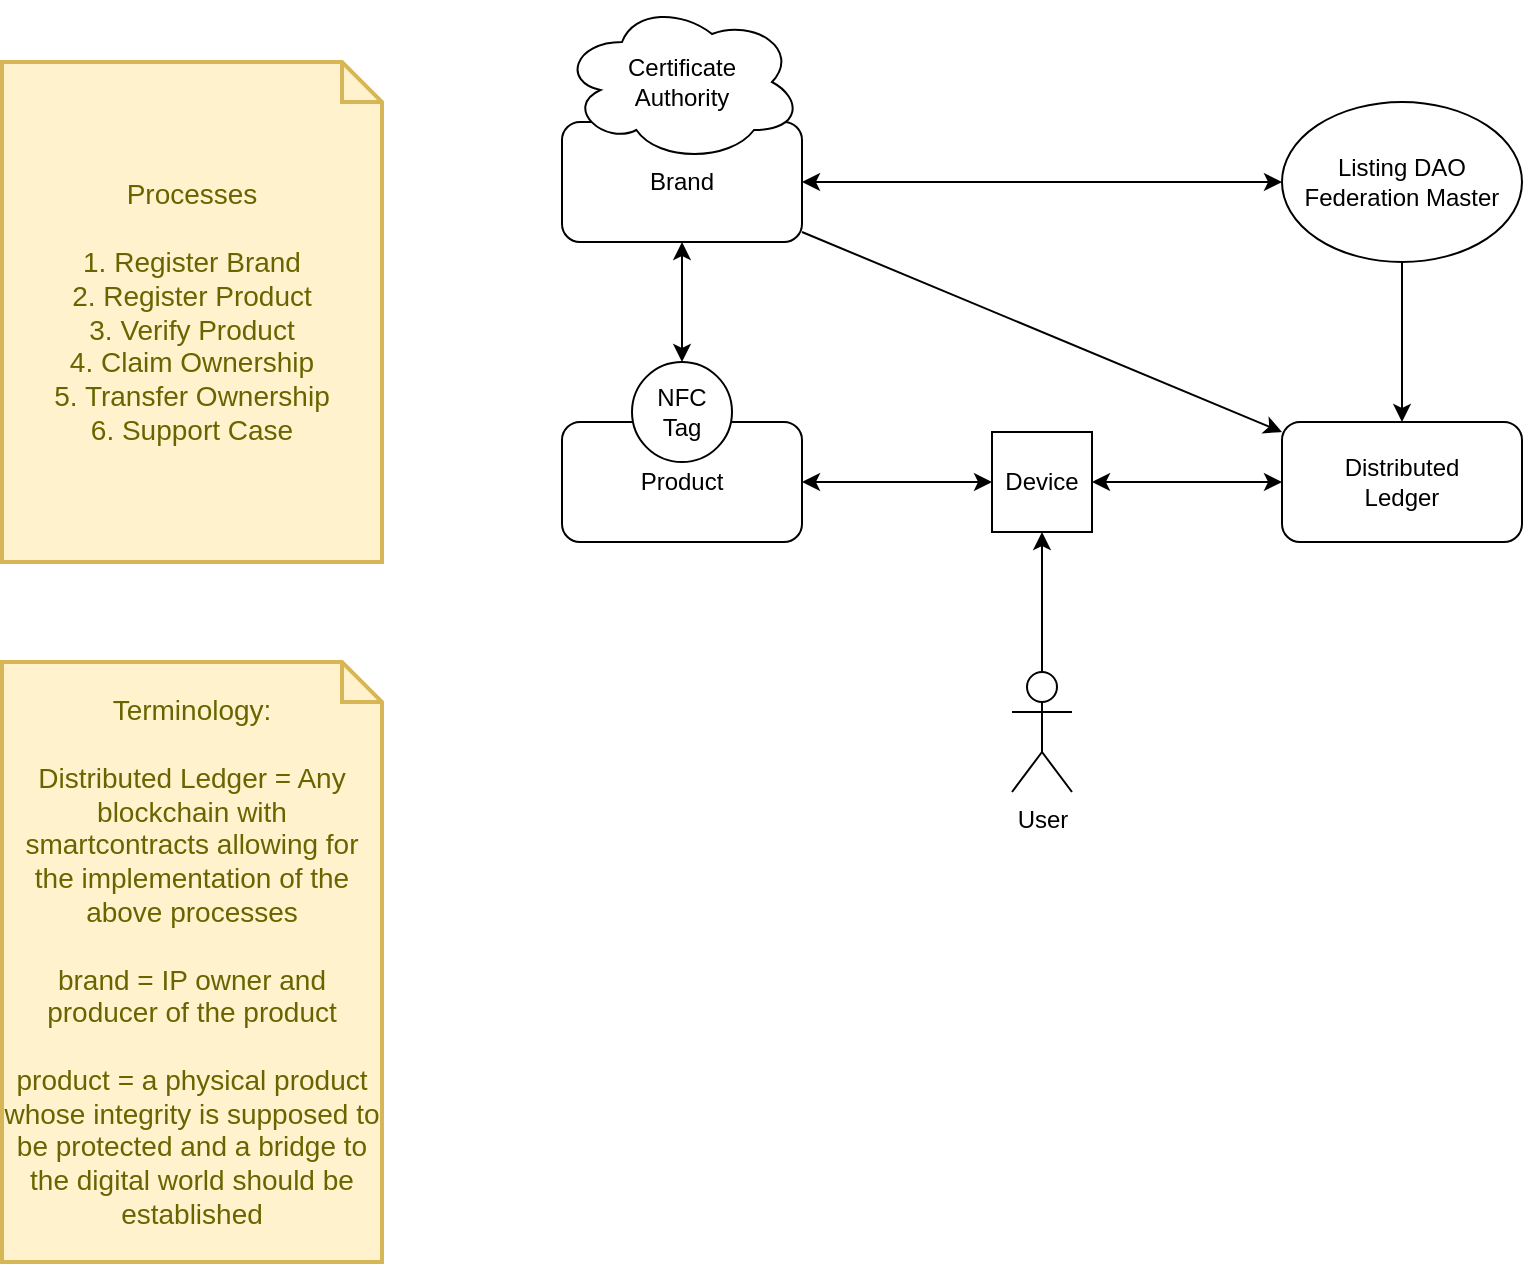 <mxfile version="18.0.3" type="device" pages="10"><diagram id="jYswPyDxRsgwJ6ILkO9i" name="overview"><mxGraphModel dx="1550" dy="797" grid="1" gridSize="10" guides="1" tooltips="1" connect="1" arrows="1" fold="1" page="1" pageScale="1" pageWidth="827" pageHeight="1169" math="0" shadow="0"><root><mxCell id="0"/><mxCell id="1" parent="0"/><mxCell id="7AVT4c1lnvtHE6ObmAOC-13" style="edgeStyle=orthogonalEdgeStyle;rounded=0;orthogonalLoop=1;jettySize=auto;html=1;startArrow=classic;startFill=1;" parent="1" source="7AVT4c1lnvtHE6ObmAOC-1" target="7AVT4c1lnvtHE6ObmAOC-10" edge="1"><mxGeometry relative="1" as="geometry"/></mxCell><mxCell id="7AVT4c1lnvtHE6ObmAOC-14" style="edgeStyle=orthogonalEdgeStyle;rounded=0;orthogonalLoop=1;jettySize=auto;html=1;startArrow=classic;startFill=1;" parent="1" source="7AVT4c1lnvtHE6ObmAOC-1" target="7AVT4c1lnvtHE6ObmAOC-3" edge="1"><mxGeometry relative="1" as="geometry"/></mxCell><mxCell id="7AVT4c1lnvtHE6ObmAOC-20" style="rounded=0;orthogonalLoop=1;jettySize=auto;html=1;startArrow=none;startFill=0;" parent="1" source="7AVT4c1lnvtHE6ObmAOC-1" target="7AVT4c1lnvtHE6ObmAOC-4" edge="1"><mxGeometry relative="1" as="geometry"/></mxCell><mxCell id="7AVT4c1lnvtHE6ObmAOC-1" value="Brand" style="rounded=1;whiteSpace=wrap;html=1;" parent="1" vertex="1"><mxGeometry x="320" y="250" width="120" height="60" as="geometry"/></mxCell><mxCell id="7AVT4c1lnvtHE6ObmAOC-2" value="Product" style="rounded=1;whiteSpace=wrap;html=1;" parent="1" vertex="1"><mxGeometry x="320" y="400" width="120" height="60" as="geometry"/></mxCell><mxCell id="7AVT4c1lnvtHE6ObmAOC-3" value="NFC&lt;br&gt;Tag" style="ellipse;whiteSpace=wrap;html=1;aspect=fixed;" parent="1" vertex="1"><mxGeometry x="355" y="370" width="50" height="50" as="geometry"/></mxCell><mxCell id="7AVT4c1lnvtHE6ObmAOC-4" value="Distributed&lt;br&gt;Ledger" style="rounded=1;whiteSpace=wrap;html=1;" parent="1" vertex="1"><mxGeometry x="680" y="400" width="120" height="60" as="geometry"/></mxCell><mxCell id="7AVT4c1lnvtHE6ObmAOC-17" style="edgeStyle=orthogonalEdgeStyle;rounded=0;orthogonalLoop=1;jettySize=auto;html=1;entryX=0.5;entryY=1;entryDx=0;entryDy=0;startArrow=none;startFill=0;" parent="1" source="7AVT4c1lnvtHE6ObmAOC-6" target="7AVT4c1lnvtHE6ObmAOC-9" edge="1"><mxGeometry relative="1" as="geometry"/></mxCell><mxCell id="7AVT4c1lnvtHE6ObmAOC-6" value="User" style="shape=umlActor;verticalLabelPosition=bottom;verticalAlign=top;html=1;outlineConnect=0;" parent="1" vertex="1"><mxGeometry x="545" y="525" width="30" height="60" as="geometry"/></mxCell><mxCell id="7AVT4c1lnvtHE6ObmAOC-7" value="Certificate&lt;br&gt;Authority" style="ellipse;shape=cloud;whiteSpace=wrap;html=1;" parent="1" vertex="1"><mxGeometry x="320" y="190" width="120" height="80" as="geometry"/></mxCell><mxCell id="7AVT4c1lnvtHE6ObmAOC-15" style="edgeStyle=orthogonalEdgeStyle;rounded=0;orthogonalLoop=1;jettySize=auto;html=1;startArrow=classic;startFill=1;" parent="1" source="7AVT4c1lnvtHE6ObmAOC-9" target="7AVT4c1lnvtHE6ObmAOC-2" edge="1"><mxGeometry relative="1" as="geometry"/></mxCell><mxCell id="7AVT4c1lnvtHE6ObmAOC-16" style="edgeStyle=orthogonalEdgeStyle;rounded=0;orthogonalLoop=1;jettySize=auto;html=1;startArrow=classic;startFill=1;" parent="1" source="7AVT4c1lnvtHE6ObmAOC-9" target="7AVT4c1lnvtHE6ObmAOC-4" edge="1"><mxGeometry relative="1" as="geometry"/></mxCell><mxCell id="7AVT4c1lnvtHE6ObmAOC-9" value="Device" style="rounded=0;whiteSpace=wrap;html=1;" parent="1" vertex="1"><mxGeometry x="535" y="405" width="50" height="50" as="geometry"/></mxCell><mxCell id="7AVT4c1lnvtHE6ObmAOC-19" style="edgeStyle=orthogonalEdgeStyle;rounded=0;orthogonalLoop=1;jettySize=auto;html=1;startArrow=none;startFill=0;" parent="1" source="7AVT4c1lnvtHE6ObmAOC-10" target="7AVT4c1lnvtHE6ObmAOC-4" edge="1"><mxGeometry relative="1" as="geometry"/></mxCell><mxCell id="7AVT4c1lnvtHE6ObmAOC-10" value="Listing DAO&lt;br&gt;Federation Master" style="ellipse;whiteSpace=wrap;html=1;" parent="1" vertex="1"><mxGeometry x="680" y="240" width="120" height="80" as="geometry"/></mxCell><mxCell id="7AVT4c1lnvtHE6ObmAOC-11" value="Processes&lt;br&gt;&lt;br&gt;1. Register Brand&lt;br&gt;2. Register Product&lt;br&gt;3. Verify Product&lt;br&gt;4. Claim Ownership&lt;br&gt;5. Transfer Ownership&lt;br&gt;6. Support Case" style="shape=note;strokeWidth=2;fontSize=14;size=20;whiteSpace=wrap;html=1;fillColor=#fff2cc;strokeColor=#d6b656;fontColor=#666600;" parent="1" vertex="1"><mxGeometry x="40" y="220" width="190" height="250" as="geometry"/></mxCell><mxCell id="OfOVwYguagmYHliEWPbY-1" value="Terminology:&lt;br&gt;&lt;br&gt;Distributed Ledger = Any blockchain with smartcontracts allowing for the implementation of the above processes&lt;br&gt;&lt;br&gt;brand = IP owner and producer of the product&lt;br&gt;&lt;br&gt;product = a physical product whose integrity is supposed to be protected and a bridge to the digital world should be established" style="shape=note;strokeWidth=2;fontSize=14;size=20;whiteSpace=wrap;html=1;fillColor=#fff2cc;strokeColor=#d6b656;fontColor=#666600;" parent="1" vertex="1"><mxGeometry x="40" y="520" width="190" height="300" as="geometry"/></mxCell></root></mxGraphModel></diagram><diagram id="f4qRzObnvWHAjAupg2Tm" name="register brand"><mxGraphModel dx="1098" dy="1725" grid="1" gridSize="10" guides="1" tooltips="1" connect="1" arrows="1" fold="1" page="1" pageScale="1" pageWidth="827" pageHeight="1169" math="0" shadow="0"><root><mxCell id="JDuG4FsJ4VG_-fA86hvs-0"/><mxCell id="JDuG4FsJ4VG_-fA86hvs-1" parent="JDuG4FsJ4VG_-fA86hvs-0"/><mxCell id="SKO-mFsYL-bJLcpIGwdI-0" value="Brand" style="rounded=1;whiteSpace=wrap;html=1;" parent="JDuG4FsJ4VG_-fA86hvs-1" vertex="1"><mxGeometry x="40" y="100" width="120" height="60" as="geometry"/></mxCell><mxCell id="SKO-mFsYL-bJLcpIGwdI-1" value="Distributed&lt;br&gt;Ledger" style="rounded=1;whiteSpace=wrap;html=1;" parent="JDuG4FsJ4VG_-fA86hvs-1" vertex="1"><mxGeometry x="520" y="100" width="120" height="60" as="geometry"/></mxCell><mxCell id="SKO-mFsYL-bJLcpIGwdI-2" value="Certificate&lt;br&gt;Authority" style="ellipse;shape=cloud;whiteSpace=wrap;html=1;" parent="JDuG4FsJ4VG_-fA86hvs-1" vertex="1"><mxGeometry x="40" y="40" width="120" height="80" as="geometry"/></mxCell><mxCell id="SKO-mFsYL-bJLcpIGwdI-3" value="Listing DAO" style="ellipse;whiteSpace=wrap;html=1;" parent="JDuG4FsJ4VG_-fA86hvs-1" vertex="1"><mxGeometry x="280" y="80" width="120" height="80" as="geometry"/></mxCell><mxCell id="SKO-mFsYL-bJLcpIGwdI-4" value="" style="endArrow=none;dashed=1;html=1;rounded=0;" parent="JDuG4FsJ4VG_-fA86hvs-1" target="SKO-mFsYL-bJLcpIGwdI-1" edge="1"><mxGeometry width="50" height="50" relative="1" as="geometry"><mxPoint x="580" y="530" as="sourcePoint"/><mxPoint x="420" y="270" as="targetPoint"/></mxGeometry></mxCell><mxCell id="SKO-mFsYL-bJLcpIGwdI-5" value="" style="endArrow=none;dashed=1;html=1;rounded=0;startArrow=none;" parent="JDuG4FsJ4VG_-fA86hvs-1" source="SKO-mFsYL-bJLcpIGwdI-19" target="SKO-mFsYL-bJLcpIGwdI-3" edge="1"><mxGeometry width="50" height="50" relative="1" as="geometry"><mxPoint x="340" y="530" as="sourcePoint"/><mxPoint x="320" y="210" as="targetPoint"/></mxGeometry></mxCell><mxCell id="SKO-mFsYL-bJLcpIGwdI-6" value="" style="endArrow=none;dashed=1;html=1;rounded=0;startArrow=none;" parent="JDuG4FsJ4VG_-fA86hvs-1" source="SKO-mFsYL-bJLcpIGwdI-15" target="SKO-mFsYL-bJLcpIGwdI-0" edge="1"><mxGeometry width="50" height="50" relative="1" as="geometry"><mxPoint x="100" y="530" as="sourcePoint"/><mxPoint x="110" y="170" as="targetPoint"/></mxGeometry></mxCell><mxCell id="SKO-mFsYL-bJLcpIGwdI-15" value="" style="html=1;points=[];perimeter=orthogonalPerimeter;" parent="JDuG4FsJ4VG_-fA86hvs-1" vertex="1"><mxGeometry x="95" y="180" width="10" height="80" as="geometry"/></mxCell><mxCell id="SKO-mFsYL-bJLcpIGwdI-16" value="" style="endArrow=none;dashed=1;html=1;rounded=0;" parent="JDuG4FsJ4VG_-fA86hvs-1" target="SKO-mFsYL-bJLcpIGwdI-15" edge="1"><mxGeometry width="50" height="50" relative="1" as="geometry"><mxPoint x="100" y="530" as="sourcePoint"/><mxPoint x="100" y="160" as="targetPoint"/></mxGeometry></mxCell><mxCell id="SKO-mFsYL-bJLcpIGwdI-17" value="Securely generate and store key pair" style="endArrow=classic;html=1;rounded=0;edgeStyle=orthogonalEdgeStyle;curved=1;" parent="JDuG4FsJ4VG_-fA86hvs-1" edge="1"><mxGeometry width="50" height="50" relative="1" as="geometry"><mxPoint x="105" y="190" as="sourcePoint"/><mxPoint x="105" y="220" as="targetPoint"/><Array as="points"><mxPoint x="105" y="190"/><mxPoint x="125" y="190"/><mxPoint x="125" y="220"/></Array></mxGeometry></mxCell><mxCell id="SKO-mFsYL-bJLcpIGwdI-18" value="request public key listing" style="endArrow=classic;html=1;rounded=0;curved=1;" parent="JDuG4FsJ4VG_-fA86hvs-1" target="SKO-mFsYL-bJLcpIGwdI-19" edge="1"><mxGeometry width="50" height="50" relative="1" as="geometry"><mxPoint x="105" y="250" as="sourcePoint"/><mxPoint x="330" y="250" as="targetPoint"/></mxGeometry></mxCell><mxCell id="SKO-mFsYL-bJLcpIGwdI-19" value="" style="html=1;points=[];perimeter=orthogonalPerimeter;" parent="JDuG4FsJ4VG_-fA86hvs-1" vertex="1"><mxGeometry x="335" y="240" width="10" height="70" as="geometry"/></mxCell><mxCell id="SKO-mFsYL-bJLcpIGwdI-21" value="" style="endArrow=none;dashed=1;html=1;rounded=0;" parent="JDuG4FsJ4VG_-fA86hvs-1" target="SKO-mFsYL-bJLcpIGwdI-19" edge="1"><mxGeometry width="50" height="50" relative="1" as="geometry"><mxPoint x="340.0" y="530.0" as="sourcePoint"/><mxPoint x="340.0" y="160" as="targetPoint"/></mxGeometry></mxCell><mxCell id="SKO-mFsYL-bJLcpIGwdI-23" style="edgeStyle=orthogonalEdgeStyle;curved=1;rounded=0;orthogonalLoop=1;jettySize=auto;html=1;startArrow=none;startFill=0;dashed=1;dashPattern=1 2;" parent="JDuG4FsJ4VG_-fA86hvs-1" source="SKO-mFsYL-bJLcpIGwdI-22" edge="1"><mxGeometry relative="1" as="geometry"><mxPoint x="230" y="240" as="targetPoint"/></mxGeometry></mxCell><mxCell id="SKO-mFsYL-bJLcpIGwdI-22" value="Could require the brand to provide proof of ownership by i.e. hosting the public key behind their domain." style="shape=note;strokeWidth=2;fontSize=14;size=20;whiteSpace=wrap;html=1;fillColor=#fff2cc;strokeColor=#d6b656;fontColor=#666600;" parent="JDuG4FsJ4VG_-fA86hvs-1" vertex="1"><mxGeometry x="110" y="-100" width="240" height="100" as="geometry"/></mxCell><mxCell id="SKO-mFsYL-bJLcpIGwdI-24" value="Vote on listing request" style="endArrow=classic;html=1;rounded=0;edgeStyle=orthogonalEdgeStyle;curved=1;" parent="JDuG4FsJ4VG_-fA86hvs-1" edge="1"><mxGeometry width="50" height="50" relative="1" as="geometry"><mxPoint x="345" y="270" as="sourcePoint"/><mxPoint x="345" y="300" as="targetPoint"/><Array as="points"><mxPoint x="345" y="270"/><mxPoint x="365" y="270"/><mxPoint x="365" y="300"/></Array></mxGeometry></mxCell><mxCell id="SqRq-ZcYP-ugT5SG-43s-0" value="list public key" style="endArrow=classic;html=1;rounded=0;curved=1;" parent="JDuG4FsJ4VG_-fA86hvs-1" edge="1"><mxGeometry width="50" height="50" relative="1" as="geometry"><mxPoint x="340" y="320" as="sourcePoint"/><mxPoint x="580" y="320" as="targetPoint"/></mxGeometry></mxCell></root></mxGraphModel></diagram><diagram id="vUy9JzQmCYx_YddmpRZM" name="register product"><mxGraphModel dx="1098" dy="556" grid="1" gridSize="10" guides="1" tooltips="1" connect="1" arrows="1" fold="1" page="1" pageScale="1" pageWidth="827" pageHeight="1169" math="0" shadow="0"><root><mxCell id="Jlimla99HU57ulBTXiER-0"/><mxCell id="Jlimla99HU57ulBTXiER-1" parent="Jlimla99HU57ulBTXiER-0"/><mxCell id="Jlimla99HU57ulBTXiER-2" value="Brand" style="rounded=1;whiteSpace=wrap;html=1;" parent="Jlimla99HU57ulBTXiER-1" vertex="1"><mxGeometry x="40" y="100" width="120" height="60" as="geometry"/></mxCell><mxCell id="Jlimla99HU57ulBTXiER-3" value="Distributed&lt;br&gt;Ledger" style="rounded=1;whiteSpace=wrap;html=1;" parent="Jlimla99HU57ulBTXiER-1" vertex="1"><mxGeometry x="520" y="100" width="120" height="60" as="geometry"/></mxCell><mxCell id="Jlimla99HU57ulBTXiER-4" value="Certificate&lt;br&gt;Authority" style="ellipse;shape=cloud;whiteSpace=wrap;html=1;" parent="Jlimla99HU57ulBTXiER-1" vertex="1"><mxGeometry x="40" y="40" width="120" height="80" as="geometry"/></mxCell><mxCell id="Jlimla99HU57ulBTXiER-6" value="" style="endArrow=none;dashed=1;html=1;rounded=0;" parent="Jlimla99HU57ulBTXiER-1" target="Jlimla99HU57ulBTXiER-3" edge="1"><mxGeometry width="50" height="50" relative="1" as="geometry"><mxPoint x="580" y="560" as="sourcePoint"/><mxPoint x="420" y="270" as="targetPoint"/></mxGeometry></mxCell><mxCell id="Jlimla99HU57ulBTXiER-7" value="" style="endArrow=none;dashed=1;html=1;rounded=0;startArrow=none;" parent="Jlimla99HU57ulBTXiER-1" edge="1"><mxGeometry width="50" height="50" relative="1" as="geometry"><mxPoint x="340" y="560" as="sourcePoint"/><mxPoint x="340" y="160" as="targetPoint"/></mxGeometry></mxCell><mxCell id="Jlimla99HU57ulBTXiER-8" value="" style="endArrow=none;dashed=1;html=1;rounded=0;startArrow=none;" parent="Jlimla99HU57ulBTXiER-1" target="Jlimla99HU57ulBTXiER-2" edge="1"><mxGeometry width="50" height="50" relative="1" as="geometry"><mxPoint x="100" y="560" as="sourcePoint"/><mxPoint x="110" y="170" as="targetPoint"/></mxGeometry></mxCell><mxCell id="osvVAKIIjXia4IbzQrWA-0" value="Product" style="rounded=1;whiteSpace=wrap;html=1;" parent="Jlimla99HU57ulBTXiER-1" vertex="1"><mxGeometry x="280" y="100" width="120" height="60" as="geometry"/></mxCell><mxCell id="osvVAKIIjXia4IbzQrWA-1" value="NFC&lt;br&gt;Tag" style="ellipse;whiteSpace=wrap;html=1;aspect=fixed;" parent="Jlimla99HU57ulBTXiER-1" vertex="1"><mxGeometry x="315" y="70" width="50" height="50" as="geometry"/></mxCell><mxCell id="2XMEkwLlyQQY4CHzPFKb-0" value="reads public key of product&lt;br&gt;from NFC Tag" style="endArrow=classic;html=1;rounded=0;startArrow=classic;startFill=1;" parent="Jlimla99HU57ulBTXiER-1" edge="1"><mxGeometry width="50" height="50" relative="1" as="geometry"><mxPoint x="160" y="200" as="sourcePoint"/><mxPoint x="340" y="200" as="targetPoint"/></mxGeometry></mxCell><mxCell id="_cC4q89zLsDZbvegj1js-2" value="signs product public key with CA" style="rounded=0;whiteSpace=wrap;html=1;" parent="Jlimla99HU57ulBTXiER-1" vertex="1"><mxGeometry x="40" y="190" width="120" height="60" as="geometry"/></mxCell><mxCell id="_cC4q89zLsDZbvegj1js-3" value="claims product by submitting certificate&lt;br&gt;&lt;i&gt;&lt;font color=&quot;#cccccc&quot;&gt;and PKCE? i.e. hash for user to claim product&lt;/font&gt;&lt;/i&gt;" style="endArrow=classic;html=1;rounded=0;" parent="Jlimla99HU57ulBTXiER-1" edge="1"><mxGeometry width="50" height="50" relative="1" as="geometry"><mxPoint x="160" y="240" as="sourcePoint"/><mxPoint x="520" y="240" as="targetPoint"/></mxGeometry></mxCell><mxCell id="_cC4q89zLsDZbvegj1js-4" value="checks if product has been claimed by another brand&lt;br&gt;&lt;br&gt;registers product to brand" style="rounded=0;whiteSpace=wrap;html=1;" parent="Jlimla99HU57ulBTXiER-1" vertex="1"><mxGeometry x="520" y="230" width="120" height="110" as="geometry"/></mxCell><mxCell id="5R84hIIPWBOE8T3Xf2Qv-0" value="write certificate to NFC Tag" style="endArrow=classic;html=1;rounded=0;" parent="Jlimla99HU57ulBTXiER-1" edge="1"><mxGeometry width="50" height="50" relative="1" as="geometry"><mxPoint x="100" y="280" as="sourcePoint"/><mxPoint x="340" y="280" as="targetPoint"/></mxGeometry></mxCell><mxCell id="kd0uP3PDB4aP0qZ2LuDV-0" value="product data structure:&amp;nbsp;&lt;br&gt;identifier: public key,&lt;br&gt;owner: public key,&lt;br&gt;branded: [list of certificates],&lt;br&gt;custom_fields (i.e. description, product_url, etc.)" style="shape=note;strokeWidth=2;fontSize=14;size=20;whiteSpace=wrap;html=1;fillColor=#fff2cc;strokeColor=#d6b656;fontColor=#666600;" parent="Jlimla99HU57ulBTXiER-1" vertex="1"><mxGeometry x="720" y="240" width="250" height="130" as="geometry"/></mxCell><mxCell id="BtbHgND-xwl3z5sEhF_y-0" value="rephrase product to object, making it more generic&lt;br&gt;&lt;br&gt;brand to IP owner?" style="shape=note;strokeWidth=2;fontSize=14;size=20;whiteSpace=wrap;html=1;fillColor=#fff2cc;strokeColor=#d6b656;fontColor=#666600;" parent="Jlimla99HU57ulBTXiER-1" vertex="1"><mxGeometry x="720" y="60" width="250" height="130" as="geometry"/></mxCell><mxCell id="QjV3MR6uAjzRVCDO0VAt-2" value="" style="edgeStyle=orthogonalEdgeStyle;rounded=0;orthogonalLoop=1;jettySize=auto;html=1;dashed=1;" parent="Jlimla99HU57ulBTXiER-1" source="BtbHgND-xwl3z5sEhF_y-1" target="QjV3MR6uAjzRVCDO0VAt-1" edge="1"><mxGeometry relative="1" as="geometry"/></mxCell><mxCell id="BtbHgND-xwl3z5sEhF_y-1" value="the first brand claiming the product should be able to decide whether or not other brands should be able to also register certificates with it or not." style="shape=note;strokeWidth=2;fontSize=14;size=20;whiteSpace=wrap;html=1;fillColor=#fff2cc;strokeColor=#d6b656;fontColor=#666600;" parent="Jlimla99HU57ulBTXiER-1" vertex="1"><mxGeometry x="720" y="440" width="250" height="130" as="geometry"/></mxCell><mxCell id="QjV3MR6uAjzRVCDO0VAt-1" value="edge case: brands updating their certificates and openness for other brands" style="shape=note;strokeWidth=2;fontSize=14;size=20;whiteSpace=wrap;html=1;fillColor=#fff2cc;strokeColor=#d6b656;fontColor=#666600;" parent="Jlimla99HU57ulBTXiER-1" vertex="1"><mxGeometry x="1050" y="440" width="250" height="130" as="geometry"/></mxCell><mxCell id="nbUumknseA9sHEUerJh8-0" value="brand could also immediately be set as the first owner -&amp;gt; would then be up to the brand to transfer the ownership to the user..." style="shape=note;strokeWidth=2;fontSize=14;size=20;whiteSpace=wrap;html=1;fillColor=#fff2cc;strokeColor=#d6b656;fontColor=#666600;" parent="Jlimla99HU57ulBTXiER-1" vertex="1"><mxGeometry x="715" y="630" width="260" height="140" as="geometry"/></mxCell></root></mxGraphModel></diagram><diagram id="5VQSM7lGU7lMAI_NeRLe" name="verify product"><mxGraphModel dx="1925" dy="556" grid="1" gridSize="10" guides="1" tooltips="1" connect="1" arrows="1" fold="1" page="1" pageScale="1" pageWidth="827" pageHeight="1169" math="0" shadow="0"><root><mxCell id="JOG2jNyAKoixuMcbFByT-0"/><mxCell id="JOG2jNyAKoixuMcbFByT-1" parent="JOG2jNyAKoixuMcbFByT-0"/><mxCell id="11O9kHm7KUXpIu37a0p6-1" value="Distributed&lt;br&gt;Ledger" style="rounded=1;whiteSpace=wrap;html=1;" parent="JOG2jNyAKoixuMcbFByT-1" vertex="1"><mxGeometry x="520" y="100" width="120" height="60" as="geometry"/></mxCell><mxCell id="11O9kHm7KUXpIu37a0p6-3" value="" style="endArrow=none;dashed=1;html=1;rounded=0;" parent="JOG2jNyAKoixuMcbFByT-1" target="11O9kHm7KUXpIu37a0p6-1" edge="1"><mxGeometry width="50" height="50" relative="1" as="geometry"><mxPoint x="580" y="760" as="sourcePoint"/><mxPoint x="420" y="270" as="targetPoint"/></mxGeometry></mxCell><mxCell id="11O9kHm7KUXpIu37a0p6-4" value="" style="endArrow=none;dashed=1;html=1;rounded=0;startArrow=none;" parent="JOG2jNyAKoixuMcbFByT-1" edge="1"><mxGeometry width="50" height="50" relative="1" as="geometry"><mxPoint x="340" y="960" as="sourcePoint"/><mxPoint x="340" y="160" as="targetPoint"/></mxGeometry></mxCell><mxCell id="11O9kHm7KUXpIu37a0p6-5" value="" style="endArrow=none;dashed=1;html=1;rounded=0;startArrow=none;" parent="JOG2jNyAKoixuMcbFByT-1" source="TBVM329rK1t6jnxvaRZy-6" edge="1"><mxGeometry width="50" height="50" relative="1" as="geometry"><mxPoint x="100" y="560" as="sourcePoint"/><mxPoint x="100" y="160" as="targetPoint"/></mxGeometry></mxCell><mxCell id="11O9kHm7KUXpIu37a0p6-6" value="Product" style="rounded=1;whiteSpace=wrap;html=1;" parent="JOG2jNyAKoixuMcbFByT-1" vertex="1"><mxGeometry x="280" y="100" width="120" height="60" as="geometry"/></mxCell><mxCell id="11O9kHm7KUXpIu37a0p6-7" value="NFC&lt;br&gt;Tag" style="ellipse;whiteSpace=wrap;html=1;aspect=fixed;" parent="JOG2jNyAKoixuMcbFByT-1" vertex="1"><mxGeometry x="315" y="70" width="50" height="50" as="geometry"/></mxCell><mxCell id="TBVM329rK1t6jnxvaRZy-0" style="edgeStyle=orthogonalEdgeStyle;rounded=0;orthogonalLoop=1;jettySize=auto;html=1;entryX=0;entryY=0.5;entryDx=0;entryDy=0;startArrow=none;startFill=0;" parent="JOG2jNyAKoixuMcbFByT-1" source="TBVM329rK1t6jnxvaRZy-1" target="TBVM329rK1t6jnxvaRZy-2" edge="1"><mxGeometry relative="1" as="geometry"/></mxCell><mxCell id="TBVM329rK1t6jnxvaRZy-1" value="User" style="shape=umlActor;verticalLabelPosition=bottom;verticalAlign=top;html=1;outlineConnect=0;" parent="JOG2jNyAKoixuMcbFByT-1" vertex="1"><mxGeometry x="-20" y="105" width="30" height="60" as="geometry"/></mxCell><mxCell id="TBVM329rK1t6jnxvaRZy-2" value="Device" style="rounded=0;whiteSpace=wrap;html=1;" parent="JOG2jNyAKoixuMcbFByT-1" vertex="1"><mxGeometry x="75" y="110" width="50" height="50" as="geometry"/></mxCell><mxCell id="TBVM329rK1t6jnxvaRZy-3" value="send challenge" style="endArrow=classic;html=1;rounded=0;" parent="JOG2jNyAKoixuMcbFByT-1" edge="1"><mxGeometry width="50" height="50" relative="1" as="geometry"><mxPoint x="100" y="720" as="sourcePoint"/><mxPoint x="340" y="720" as="targetPoint"/></mxGeometry></mxCell><mxCell id="TBVM329rK1t6jnxvaRZy-4" value="generate response =&lt;br&gt;sign(challenge)" style="rounded=0;whiteSpace=wrap;html=1;" parent="JOG2jNyAKoixuMcbFByT-1" vertex="1"><mxGeometry x="280" y="750" width="120" height="60" as="geometry"/></mxCell><mxCell id="TBVM329rK1t6jnxvaRZy-5" value="response" style="endArrow=classic;html=1;rounded=0;" parent="JOG2jNyAKoixuMcbFByT-1" edge="1"><mxGeometry width="50" height="50" relative="1" as="geometry"><mxPoint x="340" y="840" as="sourcePoint"/><mxPoint x="100" y="840" as="targetPoint"/></mxGeometry></mxCell><mxCell id="TBVM329rK1t6jnxvaRZy-6" value="verify response" style="rounded=0;whiteSpace=wrap;html=1;" parent="JOG2jNyAKoixuMcbFByT-1" vertex="1"><mxGeometry x="40" y="880" width="120" height="60" as="geometry"/></mxCell><mxCell id="TBVM329rK1t6jnxvaRZy-7" value="" style="endArrow=none;dashed=1;html=1;rounded=0;startArrow=none;" parent="JOG2jNyAKoixuMcbFByT-1" target="TBVM329rK1t6jnxvaRZy-6" edge="1"><mxGeometry width="50" height="50" relative="1" as="geometry"><mxPoint x="100" y="960" as="sourcePoint"/><mxPoint x="100" y="650" as="targetPoint"/></mxGeometry></mxCell><mxCell id="pU_RzSAYb6D4KdN0079z-2" value="verify certificate against list of brands" style="rounded=0;whiteSpace=wrap;html=1;" parent="JOG2jNyAKoixuMcbFByT-1" vertex="1"><mxGeometry x="40" y="630" width="120" height="60" as="geometry"/></mxCell><mxCell id="q-5iMNO6hZlNvlTTiSbY-0" value="request list of brands" style="endArrow=classic;html=1;rounded=0;" parent="JOG2jNyAKoixuMcbFByT-1" edge="1"><mxGeometry width="50" height="50" relative="1" as="geometry"><mxPoint x="100" y="560" as="sourcePoint"/><mxPoint x="580" y="560" as="targetPoint"/></mxGeometry></mxCell><mxCell id="m2fkndFCzhMdcrAFfqMS-0" value="list of brands" style="endArrow=classic;html=1;rounded=0;dashed=1;" parent="JOG2jNyAKoixuMcbFByT-1" edge="1"><mxGeometry width="50" height="50" relative="1" as="geometry"><mxPoint x="580" y="600" as="sourcePoint"/><mxPoint x="100" y="600" as="targetPoint"/></mxGeometry></mxCell><mxCell id="P8mzuDx_TjEFXUSe7B4a-0" value="medium level verification&#10;(offline use case)" style="swimlane;horizontal=0;startSize=40;" parent="JOG2jNyAKoixuMcbFByT-1" vertex="1"><mxGeometry x="-20" y="200" width="660" height="160" as="geometry"/></mxCell><mxCell id="P8mzuDx_TjEFXUSe7B4a-1" value="read brand product certificate" style="endArrow=classic;html=1;rounded=0;" parent="JOG2jNyAKoixuMcbFByT-1" edge="1"><mxGeometry width="50" height="50" relative="1" as="geometry"><mxPoint x="100" y="220" as="sourcePoint"/><mxPoint x="340" y="220" as="targetPoint"/></mxGeometry></mxCell><mxCell id="P8mzuDx_TjEFXUSe7B4a-2" value="product certificate" style="endArrow=classic;html=1;rounded=0;dashed=1;" parent="JOG2jNyAKoixuMcbFByT-1" edge="1"><mxGeometry width="50" height="50" relative="1" as="geometry"><mxPoint x="340" y="260" as="sourcePoint"/><mxPoint x="100" y="260" as="targetPoint"/></mxGeometry></mxCell><mxCell id="P8mzuDx_TjEFXUSe7B4a-3" value="verify certificate against previously stored list of brands" style="rounded=0;whiteSpace=wrap;html=1;" parent="JOG2jNyAKoixuMcbFByT-1" vertex="1"><mxGeometry x="40" y="290" width="120" height="60" as="geometry"/></mxCell><mxCell id="P8mzuDx_TjEFXUSe7B4a-5" value="read public key" style="endArrow=classic;html=1;rounded=0;" parent="JOG2jNyAKoixuMcbFByT-1" edge="1"><mxGeometry width="50" height="50" relative="1" as="geometry"><mxPoint x="100" y="400" as="sourcePoint"/><mxPoint x="340" y="400" as="targetPoint"/></mxGeometry></mxCell><mxCell id="ZZ78it6dHBZGMyqf7k1f-0" value="public key" style="endArrow=classic;html=1;rounded=0;dashed=1;" parent="JOG2jNyAKoixuMcbFByT-1" edge="1"><mxGeometry width="50" height="50" relative="1" as="geometry"><mxPoint x="340" y="440" as="sourcePoint"/><mxPoint x="100" y="440" as="targetPoint"/></mxGeometry></mxCell><mxCell id="ZZ78it6dHBZGMyqf7k1f-1" value="query product by public key" style="endArrow=classic;html=1;rounded=0;" parent="JOG2jNyAKoixuMcbFByT-1" edge="1"><mxGeometry width="50" height="50" relative="1" as="geometry"><mxPoint x="100" y="480" as="sourcePoint"/><mxPoint x="580" y="480" as="targetPoint"/></mxGeometry></mxCell><mxCell id="ZZ78it6dHBZGMyqf7k1f-2" value="certificates of registered product" style="endArrow=classic;html=1;rounded=0;dashed=1;" parent="JOG2jNyAKoixuMcbFByT-1" edge="1"><mxGeometry width="50" height="50" relative="1" as="geometry"><mxPoint x="580" y="520" as="sourcePoint"/><mxPoint x="100" y="520" as="targetPoint"/></mxGeometry></mxCell><mxCell id="zkPJKaLOeTqNkZeW1UjI-0" value="high level verification" style="swimlane;horizontal=0;startSize=40;" parent="JOG2jNyAKoixuMcbFByT-1" vertex="1"><mxGeometry x="-20" y="380" width="660" height="320" as="geometry"/></mxCell><mxCell id="gKDuBL0F3yai88DrdVAJ-0" value="additionally request user to verify the product details/description in the real world?" style="shape=note;strokeWidth=2;fontSize=14;size=20;whiteSpace=wrap;html=1;fillColor=#fff2cc;strokeColor=#d6b656;fontColor=#666600;" parent="JOG2jNyAKoixuMcbFByT-1" vertex="1"><mxGeometry x="-240" y="480" width="110.0" height="80" as="geometry"/></mxCell></root></mxGraphModel></diagram><diagram id="_1VN4TBqYPQWbViq83iq" name="claim ownership"><mxGraphModel dx="1925" dy="1725" grid="1" gridSize="10" guides="1" tooltips="1" connect="1" arrows="1" fold="1" page="1" pageScale="1" pageWidth="827" pageHeight="1169" math="0" shadow="0"><root><mxCell id="1kvssaC_3PCFbTTuTxVh-0"/><mxCell id="1kvssaC_3PCFbTTuTxVh-1" parent="1kvssaC_3PCFbTTuTxVh-0"/><mxCell id="kS3fRwZY20wNQaTkjTp8-0" value="Distributed&lt;br&gt;Ledger" style="rounded=1;whiteSpace=wrap;html=1;" parent="1kvssaC_3PCFbTTuTxVh-1" vertex="1"><mxGeometry x="520" y="100" width="120" height="60" as="geometry"/></mxCell><mxCell id="kS3fRwZY20wNQaTkjTp8-1" value="" style="endArrow=none;dashed=1;html=1;rounded=0;" parent="1kvssaC_3PCFbTTuTxVh-1" target="kS3fRwZY20wNQaTkjTp8-0" edge="1"><mxGeometry width="50" height="50" relative="1" as="geometry"><mxPoint x="580" y="760" as="sourcePoint"/><mxPoint x="420" y="270" as="targetPoint"/></mxGeometry></mxCell><mxCell id="kS3fRwZY20wNQaTkjTp8-2" value="" style="endArrow=none;dashed=1;html=1;rounded=0;startArrow=none;" parent="1kvssaC_3PCFbTTuTxVh-1" edge="1"><mxGeometry width="50" height="50" relative="1" as="geometry"><mxPoint x="340" y="960" as="sourcePoint"/><mxPoint x="340" y="160" as="targetPoint"/></mxGeometry></mxCell><mxCell id="kS3fRwZY20wNQaTkjTp8-3" value="" style="endArrow=none;dashed=1;html=1;rounded=0;startArrow=none;" parent="1kvssaC_3PCFbTTuTxVh-1" edge="1"><mxGeometry width="50" height="50" relative="1" as="geometry"><mxPoint x="100" y="880" as="sourcePoint"/><mxPoint x="100" y="160" as="targetPoint"/></mxGeometry></mxCell><mxCell id="kS3fRwZY20wNQaTkjTp8-4" value="Product" style="rounded=1;whiteSpace=wrap;html=1;" parent="1kvssaC_3PCFbTTuTxVh-1" vertex="1"><mxGeometry x="280" y="100" width="120" height="60" as="geometry"/></mxCell><mxCell id="kS3fRwZY20wNQaTkjTp8-5" value="NFC&lt;br&gt;Tag" style="ellipse;whiteSpace=wrap;html=1;aspect=fixed;" parent="1kvssaC_3PCFbTTuTxVh-1" vertex="1"><mxGeometry x="315" y="70" width="50" height="50" as="geometry"/></mxCell><mxCell id="kS3fRwZY20wNQaTkjTp8-6" style="edgeStyle=orthogonalEdgeStyle;rounded=0;orthogonalLoop=1;jettySize=auto;html=1;entryX=0;entryY=0.5;entryDx=0;entryDy=0;startArrow=none;startFill=0;" parent="1kvssaC_3PCFbTTuTxVh-1" source="kS3fRwZY20wNQaTkjTp8-7" target="kS3fRwZY20wNQaTkjTp8-8" edge="1"><mxGeometry relative="1" as="geometry"/></mxCell><mxCell id="kS3fRwZY20wNQaTkjTp8-7" value="User" style="shape=umlActor;verticalLabelPosition=bottom;verticalAlign=top;html=1;outlineConnect=0;" parent="1kvssaC_3PCFbTTuTxVh-1" vertex="1"><mxGeometry x="-20" y="105" width="30" height="60" as="geometry"/></mxCell><mxCell id="kS3fRwZY20wNQaTkjTp8-8" value="Device" style="rounded=0;whiteSpace=wrap;html=1;" parent="1kvssaC_3PCFbTTuTxVh-1" vertex="1"><mxGeometry x="75" y="110" width="50" height="50" as="geometry"/></mxCell><mxCell id="n_zrFG8o7exNDtzgVYmV-0" value="Brand" style="rounded=1;whiteSpace=wrap;html=1;" parent="1kvssaC_3PCFbTTuTxVh-1" vertex="1"><mxGeometry x="-240" y="100" width="120" height="60" as="geometry"/></mxCell><mxCell id="n_zrFG8o7exNDtzgVYmV-1" value="Certificate&lt;br&gt;Authority" style="ellipse;shape=cloud;whiteSpace=wrap;html=1;" parent="1kvssaC_3PCFbTTuTxVh-1" vertex="1"><mxGeometry x="-240" y="40" width="120" height="80" as="geometry"/></mxCell><mxCell id="n_zrFG8o7exNDtzgVYmV-2" value="" style="endArrow=none;dashed=1;html=1;rounded=0;startArrow=none;" parent="1kvssaC_3PCFbTTuTxVh-1" target="n_zrFG8o7exNDtzgVYmV-0" edge="1"><mxGeometry width="50" height="50" relative="1" as="geometry"><mxPoint x="-180" y="560.0" as="sourcePoint"/><mxPoint x="-170" y="170" as="targetPoint"/></mxGeometry></mxCell><mxCell id="n_zrFG8o7exNDtzgVYmV-3" value="&lt;font color=&quot;#000000&quot;&gt;share claiming verifier on receipt&lt;br&gt;during purchase process&lt;/font&gt;" style="endArrow=classic;html=1;rounded=0;fontColor=#CCCCCC;" parent="1kvssaC_3PCFbTTuTxVh-1" edge="1"><mxGeometry width="50" height="50" relative="1" as="geometry"><mxPoint x="-180" y="240" as="sourcePoint"/><mxPoint x="100" y="240" as="targetPoint"/></mxGeometry></mxCell><mxCell id="jY4aRTh3bzaw_oNGcc9Y-0" value="read public key" style="endArrow=classic;html=1;rounded=0;fontColor=#000000;" parent="1kvssaC_3PCFbTTuTxVh-1" edge="1"><mxGeometry width="50" height="50" relative="1" as="geometry"><mxPoint x="100" y="280" as="sourcePoint"/><mxPoint x="340" y="280" as="targetPoint"/></mxGeometry></mxCell><mxCell id="jY4aRTh3bzaw_oNGcc9Y-1" value="read public key" style="endArrow=classic;html=1;rounded=0;fontColor=#000000;dashed=1;" parent="1kvssaC_3PCFbTTuTxVh-1" edge="1"><mxGeometry width="50" height="50" relative="1" as="geometry"><mxPoint x="340" y="320" as="sourcePoint"/><mxPoint x="100" y="320" as="targetPoint"/></mxGeometry></mxCell><mxCell id="jY4aRTh3bzaw_oNGcc9Y-2" value="claim product request with claiming verifier" style="endArrow=classic;html=1;rounded=0;fontColor=#000000;" parent="1kvssaC_3PCFbTTuTxVh-1" edge="1"><mxGeometry width="50" height="50" relative="1" as="geometry"><mxPoint x="100" y="360" as="sourcePoint"/><mxPoint x="580" y="360" as="targetPoint"/></mxGeometry></mxCell><mxCell id="jY4aRTh3bzaw_oNGcc9Y-4" style="edgeStyle=orthogonalEdgeStyle;rounded=0;orthogonalLoop=1;jettySize=auto;html=1;dashed=1;fontColor=#000000;" parent="1kvssaC_3PCFbTTuTxVh-1" source="jY4aRTh3bzaw_oNGcc9Y-3" target="jY4aRTh3bzaw_oNGcc9Y-5" edge="1"><mxGeometry relative="1" as="geometry"><mxPoint x="770" y="430" as="targetPoint"/></mxGeometry></mxCell><mxCell id="jY4aRTh3bzaw_oNGcc9Y-3" value="generate hash from verifier and compare with previously registered" style="rounded=0;whiteSpace=wrap;html=1;fontColor=#000000;" parent="1kvssaC_3PCFbTTuTxVh-1" vertex="1"><mxGeometry x="520" y="400" width="120" height="60" as="geometry"/></mxCell><mxCell id="jY4aRTh3bzaw_oNGcc9Y-5" value="Is this even possible on a blockchain?... Could be too computationally expensive" style="shape=note;strokeWidth=2;fontSize=14;size=20;whiteSpace=wrap;html=1;fillColor=#fff2cc;strokeColor=#d6b656;fontColor=#666600;" parent="1kvssaC_3PCFbTTuTxVh-1" vertex="1"><mxGeometry x="715" y="350" width="110" height="160" as="geometry"/></mxCell><mxCell id="jY4aRTh3bzaw_oNGcc9Y-6" value="give ownership to user" style="rounded=0;whiteSpace=wrap;html=1;fontColor=#000000;" parent="1kvssaC_3PCFbTTuTxVh-1" vertex="1"><mxGeometry x="520" y="480" width="120" height="60" as="geometry"/></mxCell><mxCell id="o2UHxevVqxJ3TaZUj-6y-1" style="edgeStyle=orthogonalEdgeStyle;rounded=0;orthogonalLoop=1;jettySize=auto;html=1;dashed=1;fontColor=#000000;" parent="1kvssaC_3PCFbTTuTxVh-1" source="o2UHxevVqxJ3TaZUj-6y-0" edge="1"><mxGeometry relative="1" as="geometry"><mxPoint x="-25" y="220" as="targetPoint"/></mxGeometry></mxCell><mxCell id="o2UHxevVqxJ3TaZUj-6y-0" value="edge case: user looses verifier/receipt..." style="shape=note;strokeWidth=2;fontSize=14;size=20;whiteSpace=wrap;html=1;fillColor=#fff2cc;strokeColor=#d6b656;fontColor=#666600;" parent="1kvssaC_3PCFbTTuTxVh-1" vertex="1"><mxGeometry x="-80" y="-80" width="110.0" height="80" as="geometry"/></mxCell><mxCell id="arxScfq8_p6v7em04l65-0" value="Requires overhead in maintaining verifiers" style="text;html=1;strokeColor=#b85450;fillColor=#f8cecc;align=center;verticalAlign=middle;whiteSpace=wrap;rounded=0;" parent="1kvssaC_3PCFbTTuTxVh-1" vertex="1"><mxGeometry x="-70" y="280" width="110" height="100" as="geometry"/></mxCell><mxCell id="EI0FXVbASW2TAT0pt9u7-0" value="If something went wrong and verifier was exposed to public, anyone is able to claim (public networks, block generation order)" style="text;html=1;strokeColor=#b85450;fillColor=#f8cecc;align=center;verticalAlign=middle;whiteSpace=wrap;rounded=0;" parent="1kvssaC_3PCFbTTuTxVh-1" vertex="1"><mxGeometry x="180" y="400" width="130" height="120" as="geometry"/></mxCell></root></mxGraphModel></diagram><diagram name="claim ownership (alt)" id="XbIl9uqtFRFziVQfKbaU"><mxGraphModel dx="1925" dy="556" grid="1" gridSize="10" guides="1" tooltips="1" connect="1" arrows="1" fold="1" page="1" pageScale="1" pageWidth="827" pageHeight="1169" math="0" shadow="0"><root><mxCell id="VyIwxV-cWNcpw-sbjrPL-0"/><mxCell id="VyIwxV-cWNcpw-sbjrPL-1" parent="VyIwxV-cWNcpw-sbjrPL-0"/><mxCell id="ViBt7pVe9oE-nG7HAq66-0" value="" style="rounded=0;whiteSpace=wrap;html=1;fontColor=#333333;fillColor=#f5f5f5;strokeColor=#666666;" parent="VyIwxV-cWNcpw-sbjrPL-1" vertex="1"><mxGeometry x="-200" y="210" width="800" height="40" as="geometry"/></mxCell><mxCell id="VyIwxV-cWNcpw-sbjrPL-2" value="Distributed&lt;br&gt;Ledger" style="rounded=1;whiteSpace=wrap;html=1;" parent="VyIwxV-cWNcpw-sbjrPL-1" vertex="1"><mxGeometry x="520" y="100" width="120" height="60" as="geometry"/></mxCell><mxCell id="VyIwxV-cWNcpw-sbjrPL-3" value="" style="endArrow=none;dashed=1;html=1;rounded=0;" parent="VyIwxV-cWNcpw-sbjrPL-1" target="VyIwxV-cWNcpw-sbjrPL-2" edge="1"><mxGeometry width="50" height="50" relative="1" as="geometry"><mxPoint x="580" y="600" as="sourcePoint"/><mxPoint x="420" y="270" as="targetPoint"/></mxGeometry></mxCell><mxCell id="VyIwxV-cWNcpw-sbjrPL-4" value="" style="endArrow=none;dashed=1;html=1;rounded=0;startArrow=none;" parent="VyIwxV-cWNcpw-sbjrPL-1" edge="1"><mxGeometry width="50" height="50" relative="1" as="geometry"><mxPoint x="340" y="600" as="sourcePoint"/><mxPoint x="340" y="160" as="targetPoint"/></mxGeometry></mxCell><mxCell id="VyIwxV-cWNcpw-sbjrPL-5" value="" style="endArrow=none;dashed=1;html=1;rounded=0;startArrow=none;" parent="VyIwxV-cWNcpw-sbjrPL-1" edge="1"><mxGeometry width="50" height="50" relative="1" as="geometry"><mxPoint x="100" y="600" as="sourcePoint"/><mxPoint x="100" y="160" as="targetPoint"/></mxGeometry></mxCell><mxCell id="VyIwxV-cWNcpw-sbjrPL-6" value="Product" style="rounded=1;whiteSpace=wrap;html=1;" parent="VyIwxV-cWNcpw-sbjrPL-1" vertex="1"><mxGeometry x="280" y="100" width="120" height="60" as="geometry"/></mxCell><mxCell id="VyIwxV-cWNcpw-sbjrPL-7" value="NFC&lt;br&gt;Tag" style="ellipse;whiteSpace=wrap;html=1;aspect=fixed;" parent="VyIwxV-cWNcpw-sbjrPL-1" vertex="1"><mxGeometry x="315" y="70" width="50" height="50" as="geometry"/></mxCell><mxCell id="VyIwxV-cWNcpw-sbjrPL-10" value="User / Device" style="rounded=0;whiteSpace=wrap;html=1;" parent="VyIwxV-cWNcpw-sbjrPL-1" vertex="1"><mxGeometry x="40" y="110" width="120" height="50" as="geometry"/></mxCell><mxCell id="VyIwxV-cWNcpw-sbjrPL-11" value="Brand" style="rounded=1;whiteSpace=wrap;html=1;" parent="VyIwxV-cWNcpw-sbjrPL-1" vertex="1"><mxGeometry x="-240" y="100" width="120" height="60" as="geometry"/></mxCell><mxCell id="VyIwxV-cWNcpw-sbjrPL-12" value="Certificate&lt;br&gt;Authority" style="ellipse;shape=cloud;whiteSpace=wrap;html=1;" parent="VyIwxV-cWNcpw-sbjrPL-1" vertex="1"><mxGeometry x="-240" y="40" width="120" height="80" as="geometry"/></mxCell><mxCell id="VyIwxV-cWNcpw-sbjrPL-13" value="" style="endArrow=none;dashed=1;html=1;rounded=0;startArrow=none;" parent="VyIwxV-cWNcpw-sbjrPL-1" target="VyIwxV-cWNcpw-sbjrPL-11" edge="1"><mxGeometry width="50" height="50" relative="1" as="geometry"><mxPoint x="-180" y="560.0" as="sourcePoint"/><mxPoint x="-170" y="170" as="targetPoint"/></mxGeometry></mxCell><mxCell id="VyIwxV-cWNcpw-sbjrPL-16" value="read PK" style="endArrow=classic;html=1;rounded=0;fontColor=#000000;dashed=1;" parent="VyIwxV-cWNcpw-sbjrPL-1" edge="1"><mxGeometry width="50" height="50" relative="1" as="geometry"><mxPoint x="340" y="270" as="sourcePoint"/><mxPoint x="100" y="270" as="targetPoint"/></mxGeometry></mxCell><mxCell id="VyIwxV-cWNcpw-sbjrPL-14" value="&lt;div&gt;&lt;font color=&quot;#33001A&quot;&gt;allow product claiming&lt;/font&gt;&lt;/div&gt;" style="endArrow=classic;html=1;rounded=0;fontColor=#CCCCCC;fillColor=#f8cecc;strokeColor=#b85450;" parent="VyIwxV-cWNcpw-sbjrPL-1" edge="1"><mxGeometry width="50" height="50" relative="1" as="geometry"><mxPoint x="-180" y="230" as="sourcePoint"/><mxPoint x="580" y="230" as="targetPoint"/></mxGeometry></mxCell><mxCell id="VyIwxV-cWNcpw-sbjrPL-17" value="request ownership for hash(PK)" style="endArrow=classic;html=1;rounded=0;fontColor=#000000;" parent="VyIwxV-cWNcpw-sbjrPL-1" edge="1"><mxGeometry width="50" height="50" relative="1" as="geometry"><mxPoint x="100" y="320" as="sourcePoint"/><mxPoint x="580" y="320" as="targetPoint"/></mxGeometry></mxCell><mxCell id="VyIwxV-cWNcpw-sbjrPL-21" value="give ownership to user" style="rounded=0;whiteSpace=wrap;html=1;fontColor=#000000;" parent="VyIwxV-cWNcpw-sbjrPL-1" vertex="1"><mxGeometry x="520" y="525" width="120" height="60" as="geometry"/></mxCell><mxCell id="_XPRzlTSKan4OUj59MVK-0" value="challenge" style="endArrow=classic;html=1;rounded=0;" parent="VyIwxV-cWNcpw-sbjrPL-1" edge="1"><mxGeometry width="50" height="50" relative="1" as="geometry"><mxPoint x="580" y="340" as="sourcePoint"/><mxPoint x="100" y="340" as="targetPoint"/></mxGeometry></mxCell><mxCell id="_XPRzlTSKan4OUj59MVK-2" value="response" style="endArrow=classic;html=1;rounded=0;fontColor=#000000;" parent="VyIwxV-cWNcpw-sbjrPL-1" edge="1"><mxGeometry width="50" height="50" relative="1" as="geometry"><mxPoint x="100" y="450" as="sourcePoint"/><mxPoint x="580" y="450" as="targetPoint"/></mxGeometry></mxCell><mxCell id="eVHJmb51lAbniAQAOr_b-1" value="request signature for challenge" style="endArrow=classic;html=1;rounded=0;fontColor=#000000;" parent="VyIwxV-cWNcpw-sbjrPL-1" edge="1"><mxGeometry width="50" height="50" relative="1" as="geometry"><mxPoint x="100" y="370" as="sourcePoint"/><mxPoint x="340" y="370" as="targetPoint"/></mxGeometry></mxCell><mxCell id="eVHJmb51lAbniAQAOr_b-2" value="send signature" style="endArrow=classic;html=1;rounded=0;fontColor=#000000;" parent="VyIwxV-cWNcpw-sbjrPL-1" edge="1"><mxGeometry width="50" height="50" relative="1" as="geometry"><mxPoint x="340" y="430" as="sourcePoint"/><mxPoint x="100" y="430" as="targetPoint"/></mxGeometry></mxCell><mxCell id="Z8YQxng0wjDRnx34D7cF-0" value="sign(challenge)" style="endArrow=classic;html=1;rounded=0;edgeStyle=orthogonalEdgeStyle;curved=1;" parent="VyIwxV-cWNcpw-sbjrPL-1" edge="1"><mxGeometry width="50" height="50" relative="1" as="geometry"><mxPoint x="340" y="384" as="sourcePoint"/><mxPoint x="340" y="414" as="targetPoint"/><Array as="points"><mxPoint x="340" y="384"/><mxPoint x="360" y="384"/><mxPoint x="360" y="414"/></Array></mxGeometry></mxCell><mxCell id="Z8YQxng0wjDRnx34D7cF-1" value="verify(challenge)" style="endArrow=classic;html=1;rounded=0;edgeStyle=orthogonalEdgeStyle;curved=1;" parent="VyIwxV-cWNcpw-sbjrPL-1" edge="1"><mxGeometry width="50" height="50" relative="1" as="geometry"><mxPoint x="580" y="470" as="sourcePoint"/><mxPoint x="580" y="500" as="targetPoint"/><Array as="points"><mxPoint x="580" y="470"/><mxPoint x="600" y="470"/><mxPoint x="600" y="500"/></Array></mxGeometry></mxCell><mxCell id="0uzCQZGgoRSg2oYjarpc-1" value="&lt;font color=&quot;#33001A&quot;&gt;sell product to customer&lt;/font&gt;" style="endArrow=classic;html=1;rounded=0;fontColor=#CCCCCC;" parent="VyIwxV-cWNcpw-sbjrPL-1" edge="1"><mxGeometry width="50" height="50" relative="1" as="geometry"><mxPoint x="-180" y="190" as="sourcePoint"/><mxPoint x="100" y="190" as="targetPoint"/></mxGeometry></mxCell></root></mxGraphModel></diagram><diagram name="claim ownership (WIP)" id="-h60Pe8wnbi5CaLilXBI"><mxGraphModel dx="2377" dy="797" grid="1" gridSize="10" guides="1" tooltips="1" connect="1" arrows="1" fold="1" page="1" pageScale="1" pageWidth="827" pageHeight="1169" math="1" shadow="0"><root><mxCell id="1zsKE38sv7xpXPeUa9hN-0"/><mxCell id="1zsKE38sv7xpXPeUa9hN-1" parent="1zsKE38sv7xpXPeUa9hN-0"/><mxCell id="1zsKE38sv7xpXPeUa9hN-3" value="Distributed&lt;br&gt;Ledger" style="rounded=1;whiteSpace=wrap;html=1;" parent="1zsKE38sv7xpXPeUa9hN-1" vertex="1"><mxGeometry x="520" y="100" width="120" height="60" as="geometry"/></mxCell><mxCell id="1zsKE38sv7xpXPeUa9hN-4" value="" style="endArrow=none;dashed=1;html=1;rounded=0;startArrow=none;" parent="1zsKE38sv7xpXPeUa9hN-1" source="1zsKE38sv7xpXPeUa9hN-16" target="1zsKE38sv7xpXPeUa9hN-3" edge="1"><mxGeometry width="50" height="50" relative="1" as="geometry"><mxPoint x="580" y="720" as="sourcePoint"/><mxPoint x="420" y="270" as="targetPoint"/></mxGeometry></mxCell><mxCell id="1zsKE38sv7xpXPeUa9hN-5" value="" style="endArrow=none;dashed=1;html=1;rounded=0;startArrow=none;" parent="1zsKE38sv7xpXPeUa9hN-1" edge="1"><mxGeometry width="50" height="50" relative="1" as="geometry"><mxPoint x="340" y="1130" as="sourcePoint"/><mxPoint x="340" y="160" as="targetPoint"/></mxGeometry></mxCell><mxCell id="1zsKE38sv7xpXPeUa9hN-6" value="" style="endArrow=none;dashed=1;html=1;rounded=0;startArrow=none;" parent="1zsKE38sv7xpXPeUa9hN-1" edge="1"><mxGeometry width="50" height="50" relative="1" as="geometry"><mxPoint x="100" y="1070" as="sourcePoint"/><mxPoint x="100" y="160" as="targetPoint"/></mxGeometry></mxCell><mxCell id="1zsKE38sv7xpXPeUa9hN-7" value="Product" style="rounded=1;whiteSpace=wrap;html=1;" parent="1zsKE38sv7xpXPeUa9hN-1" vertex="1"><mxGeometry x="280" y="100" width="120" height="60" as="geometry"/></mxCell><mxCell id="1zsKE38sv7xpXPeUa9hN-8" value="NFC&lt;br&gt;Tag" style="ellipse;whiteSpace=wrap;html=1;aspect=fixed;" parent="1zsKE38sv7xpXPeUa9hN-1" vertex="1"><mxGeometry x="315" y="70" width="50" height="50" as="geometry"/></mxCell><mxCell id="1zsKE38sv7xpXPeUa9hN-9" value="User / Device" style="rounded=0;whiteSpace=wrap;html=1;" parent="1zsKE38sv7xpXPeUa9hN-1" vertex="1"><mxGeometry x="40" y="110" width="120" height="50" as="geometry"/></mxCell><mxCell id="1zsKE38sv7xpXPeUa9hN-10" value="Brand" style="rounded=1;whiteSpace=wrap;html=1;" parent="1zsKE38sv7xpXPeUa9hN-1" vertex="1"><mxGeometry x="-240" y="100" width="120" height="60" as="geometry"/></mxCell><mxCell id="1zsKE38sv7xpXPeUa9hN-11" value="Certificate&lt;br&gt;Authority" style="ellipse;shape=cloud;whiteSpace=wrap;html=1;" parent="1zsKE38sv7xpXPeUa9hN-1" vertex="1"><mxGeometry x="-240" y="40" width="120" height="80" as="geometry"/></mxCell><mxCell id="1zsKE38sv7xpXPeUa9hN-12" value="" style="endArrow=none;dashed=1;html=1;rounded=0;startArrow=none;" parent="1zsKE38sv7xpXPeUa9hN-1" target="1zsKE38sv7xpXPeUa9hN-10" edge="1"><mxGeometry width="50" height="50" relative="1" as="geometry"><mxPoint x="-180" y="1000" as="sourcePoint"/><mxPoint x="-170" y="170" as="targetPoint"/></mxGeometry></mxCell><mxCell id="1zsKE38sv7xpXPeUa9hN-18" value="$$ \sigma_b $$" style="endArrow=classic;html=1;rounded=0;fontColor=#000000;" parent="1zsKE38sv7xpXPeUa9hN-1" edge="1"><mxGeometry y="-20" width="50" height="50" relative="1" as="geometry"><mxPoint x="340" y="470" as="sourcePoint"/><mxPoint x="100" y="470" as="targetPoint"/><mxPoint as="offset"/></mxGeometry></mxCell><mxCell id="1zsKE38sv7xpXPeUa9hN-22" value="$$ \textsf{verify}(\sigma_a, pk_{store}) $$" style="endArrow=classic;html=1;rounded=0;edgeStyle=orthogonalEdgeStyle;curved=1;" parent="1zsKE38sv7xpXPeUa9hN-1" edge="1"><mxGeometry x="0.143" y="60" width="50" height="50" relative="1" as="geometry"><mxPoint x="580" y="320" as="sourcePoint"/><mxPoint x="580" y="350" as="targetPoint"/><Array as="points"><mxPoint x="580" y="320"/><mxPoint x="600" y="320"/><mxPoint x="600" y="350"/></Array><mxPoint as="offset"/></mxGeometry></mxCell><mxCell id="YlyXXfgKWMYe59Ol0EA4-0" value="$$ pk_{prod} $$" style="endArrow=classic;html=1;rounded=0;" parent="1zsKE38sv7xpXPeUa9hN-1" edge="1"><mxGeometry width="50" height="50" relative="1" as="geometry"><mxPoint x="340" y="190" as="sourcePoint"/><mxPoint x="-180" y="190" as="targetPoint"/></mxGeometry></mxCell><mxCell id="YlyXXfgKWMYe59Ol0EA4-1" value="$$ CLID $$" style="endArrow=classic;html=1;rounded=0;edgeStyle=orthogonalEdgeStyle;curved=1;" parent="1zsKE38sv7xpXPeUa9hN-1" edge="1"><mxGeometry x="-0.143" y="30" width="50" height="50" relative="1" as="geometry"><mxPoint x="-180" y="210" as="sourcePoint"/><mxPoint x="-180" y="240" as="targetPoint"/><Array as="points"><mxPoint x="-180" y="210"/><mxPoint x="-160" y="210"/><mxPoint x="-160" y="240"/></Array><mxPoint as="offset"/></mxGeometry></mxCell><mxCell id="YlyXXfgKWMYe59Ol0EA4-2" value="$$ CLID $$" style="endArrow=classic;html=1;rounded=0;fontColor=#000000;" parent="1zsKE38sv7xpXPeUa9hN-1" edge="1"><mxGeometry width="50" height="50" relative="1" as="geometry"><mxPoint x="-180" y="250" as="sourcePoint"/><mxPoint x="100" y="250" as="targetPoint"/></mxGeometry></mxCell><mxCell id="YlyXXfgKWMYe59Ol0EA4-3" value="$$ \sigma_a, \textsf{hash}(CLID), pk_{prod}&lt;br&gt;&amp;nbsp;$$" style="endArrow=classic;html=1;rounded=0;fontColor=#000000;" parent="1zsKE38sv7xpXPeUa9hN-1" edge="1"><mxGeometry x="0.237" y="20" width="50" height="50" relative="1" as="geometry"><mxPoint x="-180" y="310" as="sourcePoint"/><mxPoint x="580" y="310" as="targetPoint"/><mxPoint as="offset"/></mxGeometry></mxCell><mxCell id="p-pulp3j0X2V9wSNNiZO-0" value="$$ \sigma_b, \gamma, pk_{user} $$" style="endArrow=classic;html=1;rounded=0;fontColor=#000000;" parent="1zsKE38sv7xpXPeUa9hN-1" edge="1"><mxGeometry y="20" width="50" height="50" relative="1" as="geometry"><mxPoint x="100" y="530" as="sourcePoint"/><mxPoint x="580" y="530" as="targetPoint"/><mxPoint as="offset"/></mxGeometry></mxCell><mxCell id="p-pulp3j0X2V9wSNNiZO-1" value="$$ \textsf{verify}(\sigma_b, pk_{prod}) $$" style="endArrow=classic;html=1;rounded=0;edgeStyle=orthogonalEdgeStyle;curved=1;" parent="1zsKE38sv7xpXPeUa9hN-1" edge="1"><mxGeometry x="0.143" y="50" width="50" height="50" relative="1" as="geometry"><mxPoint x="580" y="555" as="sourcePoint"/><mxPoint x="580" y="585" as="targetPoint"/><Array as="points"><mxPoint x="580" y="555"/><mxPoint x="600" y="555"/><mxPoint x="600" y="585"/></Array><mxPoint as="offset"/></mxGeometry></mxCell><mxCell id="B_v5SS7ANi4Q24ewJ-u5-2" value="$$ \sigma_a = \textsf{sign}(\textsf{hash}(CLID) || pk_{prod}, sk_{store}) $$" style="endArrow=classic;html=1;rounded=0;edgeStyle=orthogonalEdgeStyle;curved=1;" parent="1zsKE38sv7xpXPeUa9hN-1" edge="1"><mxGeometry x="0.143" y="120" width="50" height="50" relative="1" as="geometry"><mxPoint x="-180" y="270" as="sourcePoint"/><mxPoint x="-180" y="300" as="targetPoint"/><Array as="points"><mxPoint x="-180" y="270"/><mxPoint x="-160" y="270"/><mxPoint x="-160" y="300"/></Array><mxPoint as="offset"/></mxGeometry></mxCell><mxCell id="B_v5SS7ANi4Q24ewJ-u5-3" value="$$ \sigma_b = \textsf{sign}(\gamma || pk_{user}, sk_{prod}) $$" style="endArrow=classic;html=1;rounded=0;edgeStyle=orthogonalEdgeStyle;curved=1;" parent="1zsKE38sv7xpXPeUa9hN-1" edge="1"><mxGeometry x="0.143" y="90" width="50" height="50" relative="1" as="geometry"><mxPoint x="340" y="420" as="sourcePoint"/><mxPoint x="340" y="450" as="targetPoint"/><Array as="points"><mxPoint x="340" y="420"/><mxPoint x="360" y="420"/><mxPoint x="360" y="450"/></Array><mxPoint as="offset"/></mxGeometry></mxCell><mxCell id="B_v5SS7ANi4Q24ewJ-u5-4" value="$$ \gamma, pk_{user} $$" style="endArrow=classic;html=1;rounded=0;fontColor=#000000;" parent="1zsKE38sv7xpXPeUa9hN-1" edge="1"><mxGeometry y="20" width="50" height="50" relative="1" as="geometry"><mxPoint x="100" y="400" as="sourcePoint"/><mxPoint x="340" y="400" as="targetPoint"/><mxPoint as="offset"/></mxGeometry></mxCell><mxCell id="B_v5SS7ANi4Q24ewJ-u5-6" value="$$ \gamma = \textsf{gen}(CLID) $$" style="endArrow=classic;html=1;rounded=0;edgeStyle=orthogonalEdgeStyle;curved=1;" parent="1zsKE38sv7xpXPeUa9hN-1" edge="1"><mxGeometry x="0.143" y="60" width="50" height="50" relative="1" as="geometry"><mxPoint x="100" y="330" as="sourcePoint"/><mxPoint x="100" y="360" as="targetPoint"/><Array as="points"><mxPoint x="100" y="330"/><mxPoint x="120" y="330"/><mxPoint x="120" y="360"/></Array><mxPoint as="offset"/></mxGeometry></mxCell><mxCell id="B_v5SS7ANi4Q24ewJ-u5-7" value="$$ \textsf{verify}(\gamma,\textsf{hash}(CLID)&lt;br&gt;) $$" style="endArrow=classic;html=1;rounded=0;edgeStyle=orthogonalEdgeStyle;curved=1;" parent="1zsKE38sv7xpXPeUa9hN-1" edge="1"><mxGeometry x="0.143" y="70" width="50" height="50" relative="1" as="geometry"><mxPoint x="580" y="600" as="sourcePoint"/><mxPoint x="580" y="630" as="targetPoint"/><Array as="points"><mxPoint x="580" y="600"/><mxPoint x="600" y="600"/><mxPoint x="600" y="630"/></Array><mxPoint as="offset"/></mxGeometry></mxCell><mxCell id="1zsKE38sv7xpXPeUa9hN-16" value="give ownership to user" style="rounded=0;whiteSpace=wrap;html=1;fontColor=#000000;" parent="1zsKE38sv7xpXPeUa9hN-1" vertex="1"><mxGeometry x="520" y="650" width="120" height="60" as="geometry"/></mxCell><mxCell id="B_v5SS7ANi4Q24ewJ-u5-8" value="" style="endArrow=none;dashed=1;html=1;rounded=0;" parent="1zsKE38sv7xpXPeUa9hN-1" target="1zsKE38sv7xpXPeUa9hN-16" edge="1"><mxGeometry width="50" height="50" relative="1" as="geometry"><mxPoint x="580" y="1140" as="sourcePoint"/><mxPoint x="580" y="160" as="targetPoint"/></mxGeometry></mxCell><mxCell id="jWo81IdaW97N7WAQMjYx-3" value="proof" style="edgeStyle=orthogonalEdgeStyle;rounded=0;orthogonalLoop=1;jettySize=auto;html=1;" parent="1zsKE38sv7xpXPeUa9hN-1" source="jWo81IdaW97N7WAQMjYx-2" edge="1"><mxGeometry relative="1" as="geometry"><mxPoint x="100" y="800" as="targetPoint"/></mxGeometry></mxCell><mxCell id="jWo81IdaW97N7WAQMjYx-4" value="Sig(PK_otp + pk_prod + nonce, sk store)" style="edgeStyle=orthogonalEdgeStyle;rounded=0;orthogonalLoop=1;jettySize=auto;html=1;exitX=1;exitY=0.25;exitDx=0;exitDy=0;" parent="1zsKE38sv7xpXPeUa9hN-1" source="jWo81IdaW97N7WAQMjYx-2" edge="1"><mxGeometry relative="1" as="geometry"><mxPoint x="580" y="775" as="targetPoint"/><Array as="points"><mxPoint x="580" y="775"/></Array></mxGeometry></mxCell><mxCell id="jWo81IdaW97N7WAQMjYx-2" value="generate key pair = PK_otp, SK_otp&lt;br&gt;&lt;br&gt;generate nonce and sign with SK = proof" style="rounded=0;whiteSpace=wrap;html=1;" parent="1zsKE38sv7xpXPeUa9hN-1" vertex="1"><mxGeometry x="-240" y="750" width="120" height="100" as="geometry"/></mxCell><mxCell id="jWo81IdaW97N7WAQMjYx-5" value="proof, pk_user" style="edgeStyle=orthogonalEdgeStyle;rounded=0;orthogonalLoop=1;jettySize=auto;html=1;" parent="1zsKE38sv7xpXPeUa9hN-1" edge="1"><mxGeometry relative="1" as="geometry"><mxPoint x="320" y="840" as="targetPoint"/><mxPoint x="100" y="840" as="sourcePoint"/></mxGeometry></mxCell><mxCell id="jWo81IdaW97N7WAQMjYx-6" value="omega" style="edgeStyle=orthogonalEdgeStyle;rounded=0;orthogonalLoop=1;jettySize=auto;html=1;" parent="1zsKE38sv7xpXPeUa9hN-1" edge="1"><mxGeometry relative="1" as="geometry"><mxPoint x="100" y="920" as="targetPoint"/><mxPoint x="320" y="920" as="sourcePoint"/></mxGeometry></mxCell><mxCell id="jWo81IdaW97N7WAQMjYx-7" value="&lt;br&gt;omega = Sig(proof + pk_user, sk_prod)" style="rounded=0;whiteSpace=wrap;html=1;" parent="1zsKE38sv7xpXPeUa9hN-1" vertex="1"><mxGeometry x="320" y="830" width="120" height="100" as="geometry"/></mxCell><mxCell id="jWo81IdaW97N7WAQMjYx-8" value="omega, pk_user, proof, pk_prod" style="edgeStyle=orthogonalEdgeStyle;rounded=0;orthogonalLoop=1;jettySize=auto;html=1;" parent="1zsKE38sv7xpXPeUa9hN-1" edge="1"><mxGeometry relative="1" as="geometry"><mxPoint x="580" y="990" as="targetPoint"/><mxPoint x="100" y="990" as="sourcePoint"/></mxGeometry></mxCell><mxCell id="jWo81IdaW97N7WAQMjYx-9" value="" style="endArrow=none;html=1;rounded=0;" parent="1zsKE38sv7xpXPeUa9hN-1" edge="1"><mxGeometry width="50" height="50" relative="1" as="geometry"><mxPoint x="-290" y="730" as="sourcePoint"/><mxPoint x="931" y="730" as="targetPoint"/></mxGeometry></mxCell><mxCell id="jWo81IdaW97N7WAQMjYx-10" value="Ver(omega + proof + pk_user, pk_prod)&lt;br&gt;Ver(proof + nonce, PK_otp)" style="rounded=0;whiteSpace=wrap;html=1;fontColor=#000000;" parent="1zsKE38sv7xpXPeUa9hN-1" vertex="1"><mxGeometry x="520" y="1010" width="120" height="60" as="geometry"/></mxCell><mxCell id="dvb9Re9Fnq0TWS_2h52W-0" value="give ownership to user" style="rounded=0;whiteSpace=wrap;html=1;fontColor=#000000;" parent="1zsKE38sv7xpXPeUa9hN-1" vertex="1"><mxGeometry x="520" y="1090" width="120" height="60" as="geometry"/></mxCell></root></mxGraphModel></diagram><diagram name="claim ownership (WIP2)" id="K47_YlUunL1jJ-MEhYEg"><mxGraphModel dx="2377" dy="797" grid="1" gridSize="10" guides="1" tooltips="1" connect="1" arrows="1" fold="1" page="1" pageScale="1" pageWidth="827" pageHeight="1169" math="1" shadow="0"><root><mxCell id="KGHtFIu15UJvifD3036i-0"/><mxCell id="KGHtFIu15UJvifD3036i-1" parent="KGHtFIu15UJvifD3036i-0"/><mxCell id="bozyvt7ttL-K7Exujh-d-0" value="Distributed&lt;br&gt;Ledger" style="rounded=1;whiteSpace=wrap;html=1;" vertex="1" parent="KGHtFIu15UJvifD3036i-1"><mxGeometry x="520" y="100" width="120" height="60" as="geometry"/></mxCell><mxCell id="bozyvt7ttL-K7Exujh-d-1" value="" style="endArrow=none;dashed=1;html=1;rounded=0;startArrow=none;" edge="1" parent="KGHtFIu15UJvifD3036i-1" target="bozyvt7ttL-K7Exujh-d-0"><mxGeometry width="50" height="50" relative="1" as="geometry"><mxPoint x="580" y="1080" as="sourcePoint"/><mxPoint x="420" y="270" as="targetPoint"/></mxGeometry></mxCell><mxCell id="bozyvt7ttL-K7Exujh-d-2" value="" style="endArrow=none;dashed=1;html=1;rounded=0;startArrow=none;" edge="1" parent="KGHtFIu15UJvifD3036i-1"><mxGeometry width="50" height="50" relative="1" as="geometry"><mxPoint x="340" y="1080" as="sourcePoint"/><mxPoint x="340" y="160" as="targetPoint"/></mxGeometry></mxCell><mxCell id="bozyvt7ttL-K7Exujh-d-3" value="" style="endArrow=none;dashed=1;html=1;rounded=0;startArrow=none;" edge="1" parent="KGHtFIu15UJvifD3036i-1"><mxGeometry width="50" height="50" relative="1" as="geometry"><mxPoint x="100" y="1070" as="sourcePoint"/><mxPoint x="100" y="160" as="targetPoint"/></mxGeometry></mxCell><mxCell id="bozyvt7ttL-K7Exujh-d-4" value="Product" style="rounded=1;whiteSpace=wrap;html=1;" vertex="1" parent="KGHtFIu15UJvifD3036i-1"><mxGeometry x="280" y="100" width="120" height="60" as="geometry"/></mxCell><mxCell id="bozyvt7ttL-K7Exujh-d-5" value="NFC&lt;br&gt;Tag" style="ellipse;whiteSpace=wrap;html=1;aspect=fixed;" vertex="1" parent="KGHtFIu15UJvifD3036i-1"><mxGeometry x="315" y="70" width="50" height="50" as="geometry"/></mxCell><mxCell id="bozyvt7ttL-K7Exujh-d-6" value="User / Device" style="rounded=0;whiteSpace=wrap;html=1;" vertex="1" parent="KGHtFIu15UJvifD3036i-1"><mxGeometry x="40" y="110" width="120" height="50" as="geometry"/></mxCell><mxCell id="bozyvt7ttL-K7Exujh-d-7" value="Brand" style="rounded=1;whiteSpace=wrap;html=1;" vertex="1" parent="KGHtFIu15UJvifD3036i-1"><mxGeometry x="-240" y="100" width="120" height="60" as="geometry"/></mxCell><mxCell id="bozyvt7ttL-K7Exujh-d-8" value="Certificate&lt;br&gt;Authority" style="ellipse;shape=cloud;whiteSpace=wrap;html=1;" vertex="1" parent="KGHtFIu15UJvifD3036i-1"><mxGeometry x="-240" y="40" width="120" height="80" as="geometry"/></mxCell><mxCell id="bozyvt7ttL-K7Exujh-d-9" value="" style="endArrow=none;dashed=1;html=1;rounded=0;startArrow=none;" edge="1" parent="KGHtFIu15UJvifD3036i-1" target="bozyvt7ttL-K7Exujh-d-7"><mxGeometry width="50" height="50" relative="1" as="geometry"><mxPoint x="-180" y="1000" as="sourcePoint"/><mxPoint x="-170" y="170" as="targetPoint"/></mxGeometry></mxCell><mxCell id="bozyvt7ttL-K7Exujh-d-10" value="$$ \sigma_2 $$" style="endArrow=classic;html=1;rounded=0;fontColor=#000000;" edge="1" parent="KGHtFIu15UJvifD3036i-1"><mxGeometry width="50" height="50" relative="1" as="geometry"><mxPoint x="340" y="680" as="sourcePoint"/><mxPoint x="100" y="680" as="targetPoint"/><mxPoint as="offset"/></mxGeometry></mxCell><mxCell id="bozyvt7ttL-K7Exujh-d-11" value="$$ pk_{prod} $$" style="endArrow=classic;html=1;rounded=0;" edge="1" parent="KGHtFIu15UJvifD3036i-1"><mxGeometry width="50" height="50" relative="1" as="geometry"><mxPoint x="340" y="190" as="sourcePoint"/><mxPoint x="-180" y="190" as="targetPoint"/><mxPoint as="offset"/></mxGeometry></mxCell><mxCell id="bozyvt7ttL-K7Exujh-d-12" value="$$ CLID $$" style="endArrow=classic;html=1;rounded=0;fontColor=#000000;" edge="1" parent="KGHtFIu15UJvifD3036i-1"><mxGeometry width="50" height="50" relative="1" as="geometry"><mxPoint x="-180" y="260" as="sourcePoint"/><mxPoint x="100" y="260" as="targetPoint"/></mxGeometry></mxCell><mxCell id="bozyvt7ttL-K7Exujh-d-13" value="$$ \sigma_1, \epsilon_1, pk_{prod}&lt;br&gt;&amp;nbsp;$$" style="endArrow=classic;html=1;rounded=0;fontColor=#000000;" edge="1" parent="KGHtFIu15UJvifD3036i-1"><mxGeometry x="0.237" width="50" height="50" relative="1" as="geometry"><mxPoint x="-180" y="390" as="sourcePoint"/><mxPoint x="580" y="390" as="targetPoint"/><mxPoint as="offset"/></mxGeometry></mxCell><mxCell id="bozyvt7ttL-K7Exujh-d-14" value="$$ pk_{user} $$" style="endArrow=classic;html=1;rounded=0;fontColor=#000000;" edge="1" parent="KGHtFIu15UJvifD3036i-1"><mxGeometry width="50" height="50" relative="1" as="geometry"><mxPoint x="100" y="470" as="sourcePoint"/><mxPoint x="580" y="470" as="targetPoint"/><mxPoint as="offset"/></mxGeometry></mxCell><mxCell id="bozyvt7ttL-K7Exujh-d-15" value="generate random \( CLID \)" style="endArrow=classic;html=1;rounded=0;edgeStyle=orthogonalEdgeStyle;curved=1;" edge="1" parent="KGHtFIu15UJvifD3036i-1"><mxGeometry width="50" height="50" relative="1" as="geometry"><mxPoint x="-180" y="200" as="sourcePoint"/><mxPoint x="-180" y="250" as="targetPoint"/><Array as="points"><mxPoint x="-160" y="200"/><mxPoint x="-160" y="250"/></Array><mxPoint as="offset"/></mxGeometry></mxCell><mxCell id="bozyvt7ttL-K7Exujh-d-16" value="$$ \epsilon_2 $$" style="endArrow=classic;html=1;rounded=0;fontColor=#000000;" edge="1" parent="KGHtFIu15UJvifD3036i-1"><mxGeometry width="50" height="50" relative="1" as="geometry"><mxPoint x="100" y="610" as="sourcePoint"/><mxPoint x="340" y="610" as="targetPoint"/><mxPoint as="offset"/></mxGeometry></mxCell><mxCell id="bozyvt7ttL-K7Exujh-d-17" value="give ownership to user" style="rounded=0;whiteSpace=wrap;html=1;fontColor=#000000;" vertex="1" parent="KGHtFIu15UJvifD3036i-1"><mxGeometry x="520" y="890" width="120" height="60" as="geometry"/></mxCell><mxCell id="bozyvt7ttL-K7Exujh-d-18" value="$$ \epsilon_2, \sigma_2 $$" style="endArrow=classic;html=1;rounded=0;fontColor=#000000;" edge="1" parent="KGHtFIu15UJvifD3036i-1"><mxGeometry width="50" height="50" relative="1" as="geometry"><mxPoint x="100" y="700" as="sourcePoint"/><mxPoint x="580" y="700" as="targetPoint"/><mxPoint as="offset"/><Array as="points"><mxPoint x="330" y="700"/></Array></mxGeometry></mxCell><mxCell id="bozyvt7ttL-K7Exujh-d-19" value="$$ nonce $$" style="endArrow=classic;html=1;rounded=0;fontColor=#000000;" edge="1" parent="KGHtFIu15UJvifD3036i-1"><mxGeometry width="50" height="50" relative="1" as="geometry"><mxPoint x="580" y="540" as="sourcePoint"/><mxPoint x="100" y="540" as="targetPoint"/><mxPoint as="offset"/></mxGeometry></mxCell><mxCell id="bozyvt7ttL-K7Exujh-d-20" value="$$ \epsilon_1 = \textsf{enc}(CLID, pk_{store})&amp;nbsp;&lt;br&gt;&amp;nbsp;$$" style="endArrow=classic;html=1;rounded=0;edgeStyle=orthogonalEdgeStyle;curved=1;" edge="1" parent="KGHtFIu15UJvifD3036i-1"><mxGeometry width="50" height="50" relative="1" as="geometry"><mxPoint x="-180" y="270" as="sourcePoint"/><mxPoint x="-180" y="320" as="targetPoint"/><Array as="points"><mxPoint x="-160" y="270"/><mxPoint x="-160" y="320"/></Array><mxPoint as="offset"/></mxGeometry></mxCell><mxCell id="bozyvt7ttL-K7Exujh-d-21" value="$$ \textsf{verify}(\sigma_1,\epsilon_1&amp;nbsp;&amp;nbsp;|| pk_{prod}&lt;br&gt;, pk_{store}) $$" style="endArrow=classic;html=1;rounded=0;edgeStyle=orthogonalEdgeStyle;curved=1;" edge="1" parent="KGHtFIu15UJvifD3036i-1"><mxGeometry width="50" height="50" relative="1" as="geometry"><mxPoint x="580" y="400" as="sourcePoint"/><mxPoint x="580" y="450" as="targetPoint"/><Array as="points"><mxPoint x="600" y="400"/><mxPoint x="600" y="450"/></Array><mxPoint as="offset"/></mxGeometry></mxCell><mxCell id="bozyvt7ttL-K7Exujh-d-22" value="" style="endArrow=none;html=1;rounded=0;fontColor=#000000;dashed=1;endFill=0;fillColor=#f8cecc;strokeColor=#b85450;dashPattern=1 2;" edge="1" parent="KGHtFIu15UJvifD3036i-1"><mxGeometry x="-0.04" y="30" width="50" height="50" relative="1" as="geometry"><mxPoint x="-280" y="460" as="sourcePoint"/><mxPoint x="800" y="460" as="targetPoint"/><mxPoint as="offset"/></mxGeometry></mxCell><mxCell id="bozyvt7ttL-K7Exujh-d-23" value="&lt;font color=&quot;#ea6b66&quot;&gt;claiming possible&lt;/font&gt;" style="edgeLabel;html=1;align=center;verticalAlign=middle;resizable=0;points=[];" vertex="1" connectable="0" parent="bozyvt7ttL-K7Exujh-d-22"><mxGeometry x="0.719" y="1" relative="1" as="geometry"><mxPoint x="102" as="offset"/></mxGeometry></mxCell><mxCell id="bozyvt7ttL-K7Exujh-d-24" value="generate \( nonce \)" style="endArrow=classic;html=1;rounded=0;edgeStyle=orthogonalEdgeStyle;curved=1;" edge="1" parent="KGHtFIu15UJvifD3036i-1"><mxGeometry width="50" height="50" relative="1" as="geometry"><mxPoint x="580" y="480" as="sourcePoint"/><mxPoint x="580" y="530" as="targetPoint"/><Array as="points"><mxPoint x="600" y="480"/><mxPoint x="600" y="530"/></Array><mxPoint as="offset"/></mxGeometry></mxCell><mxCell id="bozyvt7ttL-K7Exujh-d-25" value="$$ \epsilon_2 = \textsf{enc}(nonce+CLID,pk_{user}&lt;br&gt;) $$" style="endArrow=classic;html=1;rounded=0;edgeStyle=orthogonalEdgeStyle;curved=1;" edge="1" parent="KGHtFIu15UJvifD3036i-1"><mxGeometry width="50" height="50" relative="1" as="geometry"><mxPoint x="100" y="550" as="sourcePoint"/><mxPoint x="100" y="600" as="targetPoint"/><Array as="points"><mxPoint x="120" y="550"/><mxPoint x="120" y="600"/></Array><mxPoint as="offset"/></mxGeometry></mxCell><mxCell id="bozyvt7ttL-K7Exujh-d-26" value="$$ \sigma_2 = \textsf{sign}(\epsilon_2&lt;br&gt;, sk_{prod}) $$" style="endArrow=classic;html=1;rounded=0;edgeStyle=orthogonalEdgeStyle;curved=1;" edge="1" parent="KGHtFIu15UJvifD3036i-1"><mxGeometry width="50" height="50" relative="1" as="geometry"><mxPoint x="340" y="620" as="sourcePoint"/><mxPoint x="340" y="670" as="targetPoint"/><Array as="points"><mxPoint x="370" y="620"/><mxPoint x="370" y="670"/></Array><mxPoint as="offset"/></mxGeometry></mxCell><mxCell id="bozyvt7ttL-K7Exujh-d-27" value="$$ \epsilon_3 = \epsilon_2&amp;nbsp; / \textsf{enc}(nonce,pk_{user}&lt;br&gt;) $$" style="endArrow=classic;html=1;rounded=0;edgeStyle=orthogonalEdgeStyle;curved=1;" edge="1" parent="KGHtFIu15UJvifD3036i-1"><mxGeometry width="50" height="50" relative="1" as="geometry"><mxPoint x="580" y="770" as="sourcePoint"/><mxPoint x="580" y="820" as="targetPoint"/><Array as="points"><mxPoint x="610" y="770"/><mxPoint x="610" y="820"/></Array><mxPoint as="offset"/></mxGeometry></mxCell><mxCell id="bozyvt7ttL-K7Exujh-d-28" value="compare plaintext of \( \epsilon_1&amp;nbsp; \) with \( \epsilon_3 \)" style="endArrow=classic;html=1;rounded=0;edgeStyle=orthogonalEdgeStyle;curved=1;" edge="1" parent="KGHtFIu15UJvifD3036i-1"><mxGeometry width="50" height="50" relative="1" as="geometry"><mxPoint x="580" y="830" as="sourcePoint"/><mxPoint x="580" y="880" as="targetPoint"/><Array as="points"><mxPoint x="610" y="830"/><mxPoint x="610" y="880"/></Array><mxPoint as="offset"/></mxGeometry></mxCell><mxCell id="bozyvt7ttL-K7Exujh-d-29" value="$$ \textsf{verify}(\sigma_2, \epsilon_2&lt;br&gt;, pk_{prod}) $$" style="endArrow=classic;html=1;rounded=0;edgeStyle=orthogonalEdgeStyle;curved=1;" edge="1" parent="KGHtFIu15UJvifD3036i-1"><mxGeometry width="50" height="50" relative="1" as="geometry"><mxPoint x="580" y="710" as="sourcePoint"/><mxPoint x="580" y="760" as="targetPoint"/><Array as="points"><mxPoint x="610" y="710"/><mxPoint x="610" y="760"/></Array><mxPoint as="offset"/></mxGeometry></mxCell><mxCell id="bozyvt7ttL-K7Exujh-d-30" value="$$ \sigma_1 = \textsf{sign}(\epsilon_1&amp;nbsp;|| pk_{prod}, sk_{store}) $$" style="endArrow=classic;html=1;rounded=0;edgeStyle=orthogonalEdgeStyle;curved=1;" edge="1" parent="KGHtFIu15UJvifD3036i-1"><mxGeometry width="50" height="50" relative="1" as="geometry"><mxPoint x="-180" y="330" as="sourcePoint"/><mxPoint x="-180" y="380" as="targetPoint"/><Array as="points"><mxPoint x="-160" y="330"/><mxPoint x="-160" y="380"/></Array><mxPoint as="offset"/></mxGeometry></mxCell></root></mxGraphModel></diagram><diagram id="d3K8Eh6cVxOYDGyNV3d9" name="product states"><mxGraphModel dx="1098" dy="556" grid="1" gridSize="10" guides="1" tooltips="1" connect="1" arrows="1" fold="1" page="1" pageScale="1" pageWidth="827" pageHeight="1169" math="0" shadow="0"><root><mxCell id="UqCtuhw5ntQcdcNHM6CW-0"/><mxCell id="UqCtuhw5ntQcdcNHM6CW-1" parent="UqCtuhw5ntQcdcNHM6CW-0"/><mxCell id="g_Hdq2szyqakN2P01yDw-0" value="Product" style="rounded=1;whiteSpace=wrap;html=1;" parent="UqCtuhw5ntQcdcNHM6CW-1" vertex="1"><mxGeometry x="40" y="100" width="120" height="60" as="geometry"/></mxCell><mxCell id="g_Hdq2szyqakN2P01yDw-1" value="NFC&lt;br&gt;Tag" style="ellipse;whiteSpace=wrap;html=1;aspect=fixed;" parent="UqCtuhw5ntQcdcNHM6CW-1" vertex="1"><mxGeometry x="210" y="30" width="50" height="50" as="geometry"/></mxCell><mxCell id="g_Hdq2szyqakN2P01yDw-2" value="" style="shape=flexArrow;endArrow=classic;html=1;rounded=0;" parent="UqCtuhw5ntQcdcNHM6CW-1" edge="1"><mxGeometry width="50" height="50" relative="1" as="geometry"><mxPoint x="200" y="130" as="sourcePoint"/><mxPoint x="260" y="130" as="targetPoint"/></mxGeometry></mxCell><mxCell id="g_Hdq2szyqakN2P01yDw-3" value="Produced" style="text;html=1;align=center;verticalAlign=middle;resizable=0;points=[];autosize=1;strokeColor=none;fillColor=none;" parent="UqCtuhw5ntQcdcNHM6CW-1" vertex="1"><mxGeometry x="65" y="180" width="70" height="20" as="geometry"/></mxCell><mxCell id="kaY6XxCEYBxMlXzZKag2-0" value="Product" style="rounded=1;whiteSpace=wrap;html=1;" parent="UqCtuhw5ntQcdcNHM6CW-1" vertex="1"><mxGeometry x="310" y="100" width="120" height="60" as="geometry"/></mxCell><mxCell id="kaY6XxCEYBxMlXzZKag2-1" value="NFC&lt;br&gt;Tag" style="ellipse;whiteSpace=wrap;html=1;aspect=fixed;" parent="UqCtuhw5ntQcdcNHM6CW-1" vertex="1"><mxGeometry x="345" y="70" width="50" height="50" as="geometry"/></mxCell><mxCell id="kaY6XxCEYBxMlXzZKag2-2" value="Connected" style="text;html=1;align=center;verticalAlign=middle;resizable=0;points=[];autosize=1;strokeColor=none;fillColor=none;" parent="UqCtuhw5ntQcdcNHM6CW-1" vertex="1"><mxGeometry x="335" y="180" width="70" height="20" as="geometry"/></mxCell><mxCell id="kaY6XxCEYBxMlXzZKag2-3" value="" style="shape=cylinder3;whiteSpace=wrap;html=1;boundedLbl=1;backgroundOutline=1;size=15;" parent="UqCtuhw5ntQcdcNHM6CW-1" vertex="1"><mxGeometry x="25" y="280" width="60" height="80" as="geometry"/></mxCell><mxCell id="kaY6XxCEYBxMlXzZKag2-4" value="" style="ellipse;whiteSpace=wrap;html=1;aspect=fixed;" parent="UqCtuhw5ntQcdcNHM6CW-1" vertex="1"><mxGeometry x="95" y="280" width="80" height="80" as="geometry"/></mxCell><mxCell id="kaY6XxCEYBxMlXzZKag2-5" value="Certificate" style="shape=hexagon;perimeter=hexagonPerimeter2;whiteSpace=wrap;html=1;fixedSize=1;" parent="UqCtuhw5ntQcdcNHM6CW-1" vertex="1"><mxGeometry x="480" width="80" height="80" as="geometry"/></mxCell><mxCell id="kaY6XxCEYBxMlXzZKag2-6" value="" style="shape=flexArrow;endArrow=classic;html=1;rounded=0;" parent="UqCtuhw5ntQcdcNHM6CW-1" edge="1"><mxGeometry width="50" height="50" relative="1" as="geometry"><mxPoint x="480" y="120" as="sourcePoint"/><mxPoint x="540" y="120" as="targetPoint"/></mxGeometry></mxCell><mxCell id="kaY6XxCEYBxMlXzZKag2-7" value="" style="shape=cylinder3;whiteSpace=wrap;html=1;boundedLbl=1;backgroundOutline=1;size=15;" parent="UqCtuhw5ntQcdcNHM6CW-1" vertex="1"><mxGeometry x="295" y="280" width="60" height="80" as="geometry"/></mxCell><mxCell id="kaY6XxCEYBxMlXzZKag2-8" value="PK, SK" style="ellipse;whiteSpace=wrap;html=1;aspect=fixed;" parent="UqCtuhw5ntQcdcNHM6CW-1" vertex="1"><mxGeometry x="365" y="280" width="80" height="80" as="geometry"/></mxCell><mxCell id="kaY6XxCEYBxMlXzZKag2-9" value="Product" style="rounded=1;whiteSpace=wrap;html=1;" parent="UqCtuhw5ntQcdcNHM6CW-1" vertex="1"><mxGeometry x="600" y="95" width="120" height="60" as="geometry"/></mxCell><mxCell id="kaY6XxCEYBxMlXzZKag2-10" value="NFC&lt;br&gt;Tag" style="ellipse;whiteSpace=wrap;html=1;aspect=fixed;" parent="UqCtuhw5ntQcdcNHM6CW-1" vertex="1"><mxGeometry x="635" y="65" width="50" height="50" as="geometry"/></mxCell><mxCell id="kaY6XxCEYBxMlXzZKag2-11" value="Branded / Registered" style="text;html=1;align=center;verticalAlign=middle;resizable=0;points=[];autosize=1;strokeColor=none;fillColor=none;" parent="UqCtuhw5ntQcdcNHM6CW-1" vertex="1"><mxGeometry x="595" y="175" width="130" height="20" as="geometry"/></mxCell><mxCell id="kaY6XxCEYBxMlXzZKag2-12" value="" style="shape=flexArrow;endArrow=classic;html=1;rounded=0;" parent="UqCtuhw5ntQcdcNHM6CW-1" edge="1"><mxGeometry width="50" height="50" relative="1" as="geometry"><mxPoint x="770" y="115" as="sourcePoint"/><mxPoint x="830" y="115" as="targetPoint"/></mxGeometry></mxCell><mxCell id="kaY6XxCEYBxMlXzZKag2-13" value="Product" style="rounded=1;whiteSpace=wrap;html=1;" parent="UqCtuhw5ntQcdcNHM6CW-1" vertex="1"><mxGeometry x="900" y="90" width="120" height="60" as="geometry"/></mxCell><mxCell id="kaY6XxCEYBxMlXzZKag2-14" value="NFC&lt;br&gt;Tag" style="ellipse;whiteSpace=wrap;html=1;aspect=fixed;" parent="UqCtuhw5ntQcdcNHM6CW-1" vertex="1"><mxGeometry x="935" y="60" width="50" height="50" as="geometry"/></mxCell><mxCell id="kaY6XxCEYBxMlXzZKag2-15" value="Claimed" style="text;html=1;align=center;verticalAlign=middle;resizable=0;points=[];autosize=1;strokeColor=none;fillColor=none;" parent="UqCtuhw5ntQcdcNHM6CW-1" vertex="1"><mxGeometry x="930" y="170" width="60" height="20" as="geometry"/></mxCell><mxCell id="kaY6XxCEYBxMlXzZKag2-16" value="Product" style="rounded=1;whiteSpace=wrap;html=1;" parent="UqCtuhw5ntQcdcNHM6CW-1" vertex="1"><mxGeometry x="1150" y="90" width="120" height="60" as="geometry"/></mxCell><mxCell id="kaY6XxCEYBxMlXzZKag2-17" value="NFC&lt;br&gt;Tag" style="ellipse;whiteSpace=wrap;html=1;aspect=fixed;" parent="UqCtuhw5ntQcdcNHM6CW-1" vertex="1"><mxGeometry x="1185" y="60" width="50" height="50" as="geometry"/></mxCell><mxCell id="kaY6XxCEYBxMlXzZKag2-18" value="Transferred" style="text;html=1;align=center;verticalAlign=middle;resizable=0;points=[];autosize=1;strokeColor=none;fillColor=none;" parent="UqCtuhw5ntQcdcNHM6CW-1" vertex="1"><mxGeometry x="1170" y="170" width="80" height="20" as="geometry"/></mxCell><mxCell id="kaY6XxCEYBxMlXzZKag2-19" value="" style="shape=flexArrow;endArrow=classic;html=1;rounded=0;" parent="UqCtuhw5ntQcdcNHM6CW-1" edge="1"><mxGeometry width="50" height="50" relative="1" as="geometry"><mxPoint x="1060" y="119.5" as="sourcePoint"/><mxPoint x="1120" y="119.5" as="targetPoint"/></mxGeometry></mxCell><mxCell id="kaY6XxCEYBxMlXzZKag2-20" value="Alice" style="shape=umlActor;verticalLabelPosition=bottom;verticalAlign=top;html=1;outlineConnect=0;" parent="UqCtuhw5ntQcdcNHM6CW-1" vertex="1"><mxGeometry x="780" y="10" width="30" height="60" as="geometry"/></mxCell><mxCell id="kaY6XxCEYBxMlXzZKag2-21" value="Bob" style="shape=umlActor;verticalLabelPosition=bottom;verticalAlign=top;html=1;outlineConnect=0;" parent="UqCtuhw5ntQcdcNHM6CW-1" vertex="1"><mxGeometry x="1080" y="10" width="30" height="60" as="geometry"/></mxCell><mxCell id="kaY6XxCEYBxMlXzZKag2-22" value="certificate" style="shape=cylinder3;whiteSpace=wrap;html=1;boundedLbl=1;backgroundOutline=1;size=15;" parent="UqCtuhw5ntQcdcNHM6CW-1" vertex="1"><mxGeometry x="585" y="290" width="60" height="80" as="geometry"/></mxCell><mxCell id="kaY6XxCEYBxMlXzZKag2-23" value="PK, SK&lt;br&gt;Sig(PK, Brand&lt;sub&gt;SK&lt;/sub&gt;) = certificate" style="ellipse;whiteSpace=wrap;html=1;aspect=fixed;" parent="UqCtuhw5ntQcdcNHM6CW-1" vertex="1"><mxGeometry x="655" y="290" width="80" height="80" as="geometry"/></mxCell><mxCell id="kaY6XxCEYBxMlXzZKag2-24" value="Brands" style="swimlane;fontStyle=0;childLayout=stackLayout;horizontal=1;startSize=30;horizontalStack=0;resizeParent=1;resizeParentMax=0;resizeLast=0;collapsible=1;marginBottom=0;" parent="UqCtuhw5ntQcdcNHM6CW-1" vertex="1"><mxGeometry x="480" y="490" width="140" height="120" as="geometry"/></mxCell><mxCell id="kaY6XxCEYBxMlXzZKag2-25" value="Cert(Brand1PK, DAO)" style="text;strokeColor=none;fillColor=none;align=left;verticalAlign=middle;spacingLeft=4;spacingRight=4;overflow=hidden;points=[[0,0.5],[1,0.5]];portConstraint=eastwest;rotatable=0;" parent="kaY6XxCEYBxMlXzZKag2-24" vertex="1"><mxGeometry y="30" width="140" height="30" as="geometry"/></mxCell><mxCell id="kaY6XxCEYBxMlXzZKag2-26" value="Item 2" style="text;strokeColor=none;fillColor=none;align=left;verticalAlign=middle;spacingLeft=4;spacingRight=4;overflow=hidden;points=[[0,0.5],[1,0.5]];portConstraint=eastwest;rotatable=0;" parent="kaY6XxCEYBxMlXzZKag2-24" vertex="1"><mxGeometry y="60" width="140" height="30" as="geometry"/></mxCell><mxCell id="kaY6XxCEYBxMlXzZKag2-27" value="Item 3" style="text;strokeColor=none;fillColor=none;align=left;verticalAlign=middle;spacingLeft=4;spacingRight=4;overflow=hidden;points=[[0,0.5],[1,0.5]];portConstraint=eastwest;rotatable=0;" parent="kaY6XxCEYBxMlXzZKag2-24" vertex="1"><mxGeometry y="90" width="140" height="30" as="geometry"/></mxCell><mxCell id="kaY6XxCEYBxMlXzZKag2-28" value="Products" style="swimlane;fontStyle=0;childLayout=stackLayout;horizontal=1;startSize=30;horizontalStack=0;resizeParent=1;resizeParentMax=0;resizeLast=0;collapsible=1;marginBottom=0;" parent="UqCtuhw5ntQcdcNHM6CW-1" vertex="1"><mxGeometry x="660" y="490" width="150" height="120" as="geometry"/></mxCell><mxCell id="kaY6XxCEYBxMlXzZKag2-29" value="Cert(Product1PK, Brand)" style="text;strokeColor=none;fillColor=none;align=left;verticalAlign=middle;spacingLeft=4;spacingRight=4;overflow=hidden;points=[[0,0.5],[1,0.5]];portConstraint=eastwest;rotatable=0;" parent="kaY6XxCEYBxMlXzZKag2-28" vertex="1"><mxGeometry y="30" width="150" height="30" as="geometry"/></mxCell><mxCell id="kaY6XxCEYBxMlXzZKag2-30" value="Item 2" style="text;strokeColor=none;fillColor=none;align=left;verticalAlign=middle;spacingLeft=4;spacingRight=4;overflow=hidden;points=[[0,0.5],[1,0.5]];portConstraint=eastwest;rotatable=0;" parent="kaY6XxCEYBxMlXzZKag2-28" vertex="1"><mxGeometry y="60" width="150" height="30" as="geometry"/></mxCell><mxCell id="kaY6XxCEYBxMlXzZKag2-31" value="Item 3" style="text;strokeColor=none;fillColor=none;align=left;verticalAlign=middle;spacingLeft=4;spacingRight=4;overflow=hidden;points=[[0,0.5],[1,0.5]];portConstraint=eastwest;rotatable=0;" parent="kaY6XxCEYBxMlXzZKag2-28" vertex="1"><mxGeometry y="90" width="150" height="30" as="geometry"/></mxCell><mxCell id="kaY6XxCEYBxMlXzZKag2-32" value="Wallets" style="swimlane;fontStyle=0;childLayout=stackLayout;horizontal=1;startSize=30;horizontalStack=0;resizeParent=1;resizeParentMax=0;resizeLast=0;collapsible=1;marginBottom=0;" parent="UqCtuhw5ntQcdcNHM6CW-1" vertex="1"><mxGeometry x="860" y="490" width="230" height="120" as="geometry"/></mxCell><mxCell id="kaY6XxCEYBxMlXzZKag2-33" value="Sig(Product1PK, AlicePK, null/Brand?)" style="text;strokeColor=none;fillColor=none;align=left;verticalAlign=middle;spacingLeft=4;spacingRight=4;overflow=hidden;points=[[0,0.5],[1,0.5]];portConstraint=eastwest;rotatable=0;" parent="kaY6XxCEYBxMlXzZKag2-32" vertex="1"><mxGeometry y="30" width="230" height="30" as="geometry"/></mxCell><mxCell id="kaY6XxCEYBxMlXzZKag2-34" value="Sig(Product1PK, BobPK, AliceSK)" style="text;strokeColor=none;fillColor=none;align=left;verticalAlign=middle;spacingLeft=4;spacingRight=4;overflow=hidden;points=[[0,0.5],[1,0.5]];portConstraint=eastwest;rotatable=0;" parent="kaY6XxCEYBxMlXzZKag2-32" vertex="1"><mxGeometry y="60" width="230" height="30" as="geometry"/></mxCell><mxCell id="kaY6XxCEYBxMlXzZKag2-35" value="Item 3" style="text;strokeColor=none;fillColor=none;align=left;verticalAlign=middle;spacingLeft=4;spacingRight=4;overflow=hidden;points=[[0,0.5],[1,0.5]];portConstraint=eastwest;rotatable=0;" parent="kaY6XxCEYBxMlXzZKag2-32" vertex="1"><mxGeometry y="90" width="230" height="30" as="geometry"/></mxCell><mxCell id="kaY6XxCEYBxMlXzZKag2-36" value="certificate,&lt;br&gt;Sig(PK, AlicePK, Brand&lt;sub&gt;SK&lt;/sub&gt;)" style="shape=cylinder3;whiteSpace=wrap;html=1;boundedLbl=1;backgroundOutline=1;size=15;" parent="UqCtuhw5ntQcdcNHM6CW-1" vertex="1"><mxGeometry x="885" y="290" width="60" height="80" as="geometry"/></mxCell><mxCell id="kaY6XxCEYBxMlXzZKag2-37" value="PK, SK&lt;br&gt;Sig(PK, Brand&lt;sub&gt;SK&lt;/sub&gt;) = certificate" style="ellipse;whiteSpace=wrap;html=1;aspect=fixed;" parent="UqCtuhw5ntQcdcNHM6CW-1" vertex="1"><mxGeometry x="955" y="290" width="80" height="80" as="geometry"/></mxCell><mxCell id="kaY6XxCEYBxMlXzZKag2-38" value="certificate,&lt;br&gt;Sig(PK, AlicePK, Brand&lt;sub&gt;SK&lt;/sub&gt;),&lt;br&gt;Sig(PK, BobPK, AliceSK)" style="shape=cylinder3;whiteSpace=wrap;html=1;boundedLbl=1;backgroundOutline=1;size=15;" parent="UqCtuhw5ntQcdcNHM6CW-1" vertex="1"><mxGeometry x="1135" y="290" width="60" height="180" as="geometry"/></mxCell><mxCell id="kaY6XxCEYBxMlXzZKag2-39" value="PK, SK&lt;br&gt;Sig(PK, Brand&lt;sub&gt;SK&lt;/sub&gt;) = certificate" style="ellipse;whiteSpace=wrap;html=1;aspect=fixed;" parent="UqCtuhw5ntQcdcNHM6CW-1" vertex="1"><mxGeometry x="1205" y="290" width="80" height="80" as="geometry"/></mxCell><mxCell id="kaY6XxCEYBxMlXzZKag2-40" value="generic product data/info" style="whiteSpace=wrap;html=1;aspect=fixed;" parent="UqCtuhw5ntQcdcNHM6CW-1" vertex="1"><mxGeometry x="585" y="380" width="60" height="60" as="geometry"/></mxCell><mxCell id="kaY6XxCEYBxMlXzZKag2-41" value="generic product data/info" style="whiteSpace=wrap;html=1;aspect=fixed;" parent="UqCtuhw5ntQcdcNHM6CW-1" vertex="1"><mxGeometry x="885" y="390" width="60" height="60" as="geometry"/></mxCell><mxCell id="kaY6XxCEYBxMlXzZKag2-42" value="generic product data/info" style="whiteSpace=wrap;html=1;aspect=fixed;" parent="UqCtuhw5ntQcdcNHM6CW-1" vertex="1"><mxGeometry x="1135" y="220" width="60" height="60" as="geometry"/></mxCell><mxCell id="kaY6XxCEYBxMlXzZKag2-43" value="generic product data/info" style="whiteSpace=wrap;html=1;aspect=fixed;" parent="UqCtuhw5ntQcdcNHM6CW-1" vertex="1"><mxGeometry x="665" y="380" width="60" height="60" as="geometry"/></mxCell><mxCell id="kaY6XxCEYBxMlXzZKag2-44" value="generic product data/info" style="whiteSpace=wrap;html=1;aspect=fixed;" parent="UqCtuhw5ntQcdcNHM6CW-1" vertex="1"><mxGeometry x="965" y="390" width="60" height="60" as="geometry"/></mxCell><mxCell id="kaY6XxCEYBxMlXzZKag2-45" value="generic product data/info" style="whiteSpace=wrap;html=1;aspect=fixed;" parent="UqCtuhw5ntQcdcNHM6CW-1" vertex="1"><mxGeometry x="1215" y="390" width="60" height="60" as="geometry"/></mxCell><mxCell id="LyKWElhTNpDsYh98lf0j-0" value="option to increase trust in product after manual verification of a &quot;trusted&quot; user/owner/brand?&lt;br&gt;&lt;br&gt;think twitter/insta blue check mark" style="shape=note;strokeWidth=2;fontSize=14;size=20;whiteSpace=wrap;html=1;fillColor=#fff2cc;strokeColor=#d6b656;fontColor=#666600;" parent="UqCtuhw5ntQcdcNHM6CW-1" vertex="1"><mxGeometry x="1370" y="160" width="190" height="160" as="geometry"/></mxCell></root></mxGraphModel></diagram><diagram id="V6TYu6P0hlHADbsgLR73" name="trust structure"><mxGraphModel dx="1098" dy="556" grid="1" gridSize="10" guides="1" tooltips="1" connect="1" arrows="1" fold="1" page="1" pageScale="1" pageWidth="827" pageHeight="1169" math="0" shadow="0"><root><mxCell id="9bSPuFfj55CoZZ-zIh1H-0"/><mxCell id="9bSPuFfj55CoZZ-zIh1H-1" parent="9bSPuFfj55CoZZ-zIh1H-0"/><mxCell id="rFQyDkoRQ-DrS9B7ZF7X-2" value="1 : n" style="edgeStyle=orthogonalEdgeStyle;rounded=0;orthogonalLoop=1;jettySize=auto;html=1;dashed=1;" parent="9bSPuFfj55CoZZ-zIh1H-1" source="YVtYvXnQhHTTa3UOzxLS-0" target="UdLWm8wPHOZlMlEi7ce1-1" edge="1"><mxGeometry relative="1" as="geometry"/></mxCell><mxCell id="YVtYvXnQhHTTa3UOzxLS-0" value="Brand Listing DAO" style="ellipse;whiteSpace=wrap;html=1;" parent="9bSPuFfj55CoZZ-zIh1H-1" vertex="1"><mxGeometry x="310" y="220" width="120" height="80" as="geometry"/></mxCell><mxCell id="rFQyDkoRQ-DrS9B7ZF7X-3" value="n : n" style="edgeStyle=orthogonalEdgeStyle;rounded=0;orthogonalLoop=1;jettySize=auto;html=1;dashed=1;" parent="9bSPuFfj55CoZZ-zIh1H-1" source="UdLWm8wPHOZlMlEi7ce1-0" target="rFQyDkoRQ-DrS9B7ZF7X-1" edge="1"><mxGeometry relative="1" as="geometry"/></mxCell><mxCell id="UdLWm8wPHOZlMlEi7ce1-0" value="Brand" style="rounded=1;whiteSpace=wrap;html=1;" parent="9bSPuFfj55CoZZ-zIh1H-1" vertex="1"><mxGeometry x="310" y="410" width="120" height="60" as="geometry"/></mxCell><mxCell id="UdLWm8wPHOZlMlEi7ce1-1" value="Certificate&lt;br&gt;Authority" style="ellipse;shape=cloud;whiteSpace=wrap;html=1;" parent="9bSPuFfj55CoZZ-zIh1H-1" vertex="1"><mxGeometry x="310" y="350" width="120" height="80" as="geometry"/></mxCell><mxCell id="PqSaRSRemZmKQqstb-6p-1" value="1 : n" style="edgeStyle=orthogonalEdgeStyle;rounded=0;orthogonalLoop=1;jettySize=auto;html=1;dashed=1;" parent="9bSPuFfj55CoZZ-zIh1H-1" source="rFQyDkoRQ-DrS9B7ZF7X-0" target="PqSaRSRemZmKQqstb-6p-0" edge="1"><mxGeometry relative="1" as="geometry"/></mxCell><mxCell id="rFQyDkoRQ-DrS9B7ZF7X-0" value="Product" style="rounded=1;whiteSpace=wrap;html=1;" parent="9bSPuFfj55CoZZ-zIh1H-1" vertex="1"><mxGeometry x="310" y="560" width="120" height="60" as="geometry"/></mxCell><mxCell id="rFQyDkoRQ-DrS9B7ZF7X-1" value="NFC&lt;br&gt;Tag" style="ellipse;whiteSpace=wrap;html=1;aspect=fixed;" parent="9bSPuFfj55CoZZ-zIh1H-1" vertex="1"><mxGeometry x="345" y="530" width="50" height="50" as="geometry"/></mxCell><mxCell id="eC9gacJH8u1Mi97Bdyf6-0" value="" style="endArrow=classic;html=1;rounded=0;dashed=1;" parent="9bSPuFfj55CoZZ-zIh1H-1" edge="1"><mxGeometry width="50" height="50" relative="1" as="geometry"><mxPoint x="400" y="500" as="sourcePoint"/><mxPoint x="530" y="500" as="targetPoint"/></mxGeometry></mxCell><mxCell id="eC9gacJH8u1Mi97Bdyf6-1" value="one brand can own multiple products &amp;amp; one product can be owned by multiple brands" style="shape=note;strokeWidth=2;fontSize=14;size=20;whiteSpace=wrap;html=1;fillColor=#fff2cc;strokeColor=#d6b656;fontColor=#666600;" parent="9bSPuFfj55CoZZ-zIh1H-1" vertex="1"><mxGeometry x="530" y="430" width="110" height="150" as="geometry"/></mxCell><mxCell id="PqSaRSRemZmKQqstb-6p-0" value="Owner" style="shape=umlActor;verticalLabelPosition=bottom;verticalAlign=top;html=1;outlineConnect=0;" parent="9bSPuFfj55CoZZ-zIh1H-1" vertex="1"><mxGeometry x="190" y="560" width="30" height="60" as="geometry"/></mxCell><mxCell id="PqSaRSRemZmKQqstb-6p-2" value="one owner can own multiple products, but a product can only be owned by one" style="shape=note;strokeWidth=2;fontSize=14;size=20;whiteSpace=wrap;html=1;fillColor=#fff2cc;strokeColor=#d6b656;fontColor=#666600;" parent="9bSPuFfj55CoZZ-zIh1H-1" vertex="1"><mxGeometry x="210" y="690" width="110.0" height="80" as="geometry"/></mxCell></root></mxGraphModel></diagram></mxfile>
